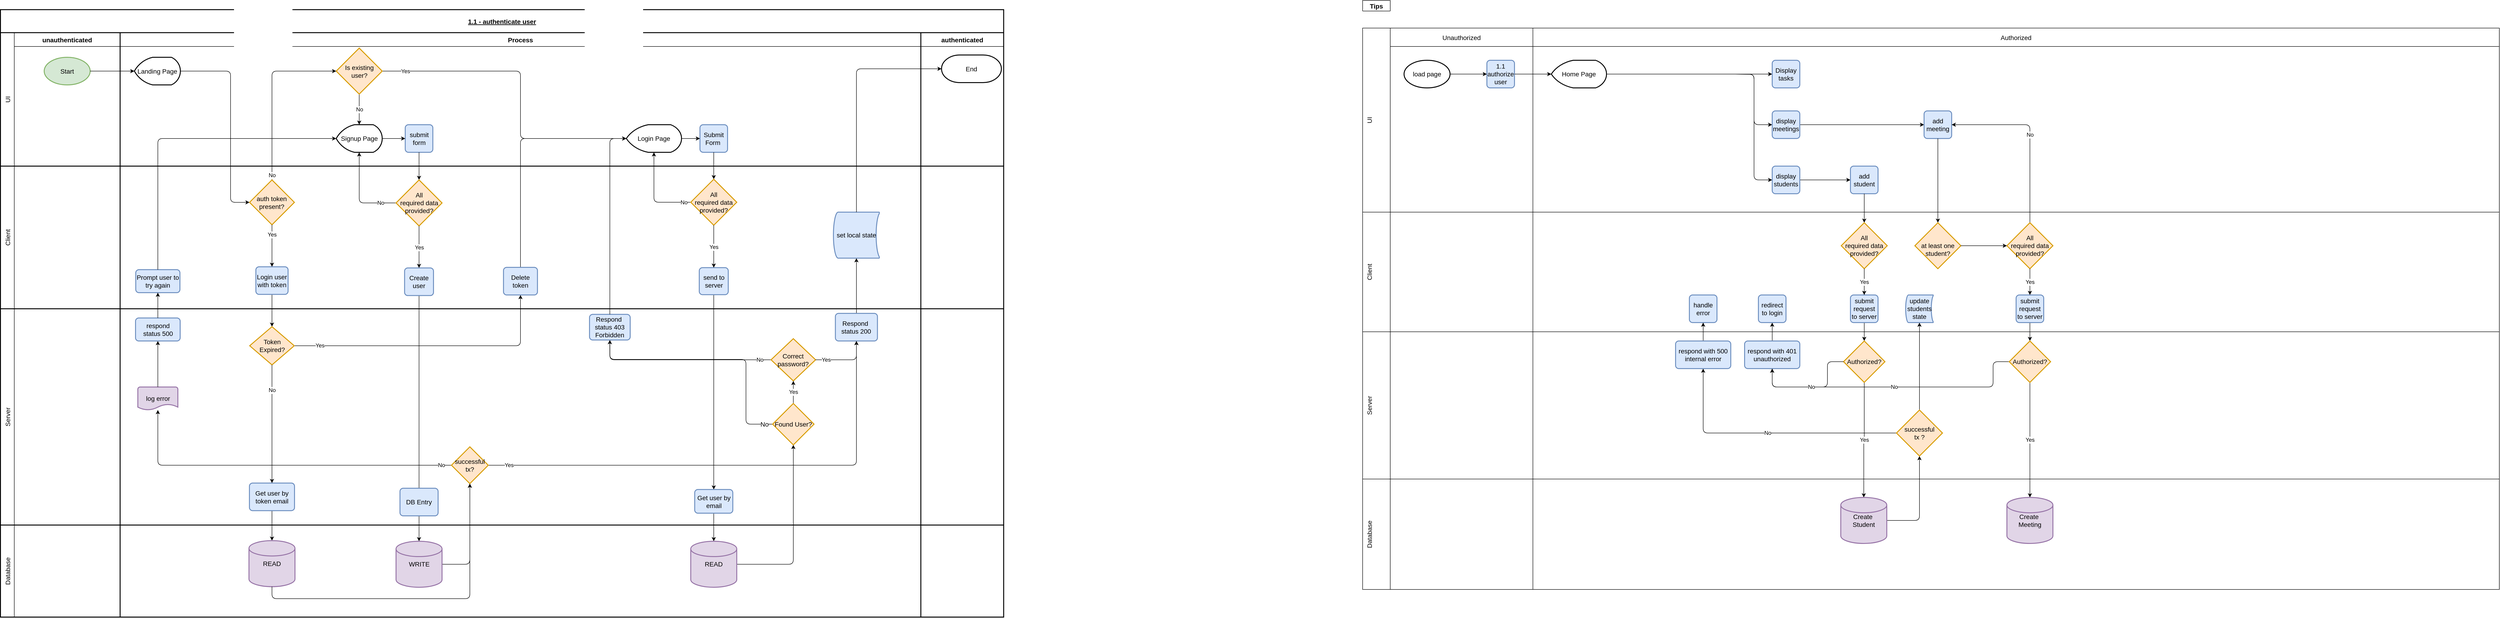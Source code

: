 <mxfile version="15.9.4" type="github">
  <diagram name="Page-1" id="c7488fd3-1785-93aa-aadb-54a6760d102a">
    <mxGraphModel dx="4198" dy="759" grid="1" gridSize="10" guides="1" tooltips="1" connect="1" arrows="1" fold="1" page="0" pageScale="1" pageWidth="1100" pageHeight="850" math="0" shadow="0">
      <root>
        <mxCell id="0" />
        <mxCell id="1" parent="0" />
        <mxCell id="myXn_InN5kpEXAYK22Rd-2" value="Tips" style="swimlane;swimlaneFillColor=#E6E6E6;rounded=0;startSize=23;fontSize=14;" vertex="1" collapsed="1" parent="1">
          <mxGeometry x="440" y="320" width="60" height="23" as="geometry">
            <mxRectangle x="440" y="320" width="460" height="330" as="alternateBounds" />
          </mxGeometry>
        </mxCell>
        <mxCell id="myXn_InN5kpEXAYK22Rd-3" value="&lt;ol&gt;&lt;li&gt;hold shift &amp;amp; alt and use arrows to add the next shape.&lt;/li&gt;&lt;li&gt;release alt (still holding shift)&amp;nbsp; &amp;amp; click to swap shape.&lt;/li&gt;&lt;/ol&gt;" style="text;html=1;align=left;verticalAlign=middle;resizable=0;points=[];autosize=1;strokeColor=none;fillColor=none;rounded=0;" vertex="1" parent="myXn_InN5kpEXAYK22Rd-2">
          <mxGeometry y="30" width="340" height="60" as="geometry" />
        </mxCell>
        <mxCell id="myXn_InN5kpEXAYK22Rd-4" value="&lt;ol&gt;&lt;li&gt;ctrl &amp;amp; drag to resize shape X OR Y-axis from the middle out.&lt;/li&gt;&lt;li&gt;ctrl &amp;amp; shift &amp;amp; drag to resize shape X AND Y-axis from the middle out.&lt;/li&gt;&lt;/ol&gt;" style="text;html=1;align=left;verticalAlign=middle;resizable=0;points=[];autosize=1;strokeColor=none;fillColor=none;rounded=0;" vertex="1" parent="myXn_InN5kpEXAYK22Rd-2">
          <mxGeometry y="70" width="420" height="60" as="geometry" />
        </mxCell>
        <mxCell id="myXn_InN5kpEXAYK22Rd-5" value="&lt;ol&gt;&lt;li&gt;shape &amp;gt; style &amp;gt; copy shape size.&lt;/li&gt;&lt;li&gt;shape &amp;gt; style &amp;gt; paste shape size.&amp;nbsp;&lt;/li&gt;&lt;/ol&gt;" style="text;html=1;align=left;verticalAlign=middle;resizable=0;points=[];autosize=1;strokeColor=none;fillColor=none;rounded=0;" vertex="1" parent="myXn_InN5kpEXAYK22Rd-2">
          <mxGeometry y="110" width="240" height="60" as="geometry" />
        </mxCell>
        <mxCell id="myXn_InN5kpEXAYK22Rd-6" value="&lt;ul&gt;&lt;li&gt;start always green&lt;/li&gt;&lt;li&gt;terminator always red&lt;/li&gt;&lt;li&gt;activity always blue&lt;/li&gt;&lt;li&gt;decision always orange&lt;/li&gt;&lt;/ul&gt;" style="text;html=1;align=left;verticalAlign=middle;resizable=0;points=[];autosize=1;strokeColor=none;fillColor=none;rounded=0;" vertex="1" parent="myXn_InN5kpEXAYK22Rd-2">
          <mxGeometry x="270" y="110" width="180" height="90" as="geometry" />
        </mxCell>
        <mxCell id="myXn_InN5kpEXAYK22Rd-7" value="&lt;ul&gt;&lt;li&gt;use scratch pad for default shapes&amp;amp;styling&lt;/li&gt;&lt;li&gt;create custom libraries for reusable shape collections&lt;/li&gt;&lt;/ul&gt;" style="text;html=1;align=left;verticalAlign=middle;resizable=0;points=[];autosize=1;strokeColor=none;fillColor=none;rounded=0;" vertex="1" parent="myXn_InN5kpEXAYK22Rd-2">
          <mxGeometry y="170" width="340" height="60" as="geometry" />
        </mxCell>
        <mxCell id="myXn_InN5kpEXAYK22Rd-8" value="&lt;ul&gt;&lt;li&gt;Edit &amp;gt; select edges &amp;gt; selects all connectors for bulk editing&lt;/li&gt;&lt;li&gt;Edit &amp;gt; select verticies &amp;gt; selects all shapes for bulk editing&lt;/li&gt;&lt;/ul&gt;" style="text;html=1;align=left;verticalAlign=middle;resizable=0;points=[];autosize=1;strokeColor=none;fillColor=none;rounded=0;" vertex="1" parent="myXn_InN5kpEXAYK22Rd-2">
          <mxGeometry y="220" width="370" height="60" as="geometry" />
        </mxCell>
        <mxCell id="myXn_InN5kpEXAYK22Rd-9" value="&lt;ul&gt;&lt;li&gt;create cross functional flow chart with ctrl+clickwhen selecting table cells&lt;/li&gt;&lt;/ul&gt;" style="text;html=1;align=left;verticalAlign=middle;resizable=0;points=[];autosize=1;strokeColor=none;fillColor=none;rounded=0;" vertex="1" parent="myXn_InN5kpEXAYK22Rd-2">
          <mxGeometry y="280" width="440" height="40" as="geometry" />
        </mxCell>
        <mxCell id="myXn_InN5kpEXAYK22Rd-10" value="" style="shape=table;childLayout=tableLayout;startSize=0;fillColor=none;collapsible=0;recursiveResize=0;expand=0;pointerEvents=0;rounded=0;fontSize=14;" vertex="1" parent="1">
          <mxGeometry x="440" y="380" width="2470" height="1220" as="geometry" />
        </mxCell>
        <mxCell id="myXn_InN5kpEXAYK22Rd-11" value="" style="swimlane;horizontal=0;fontStyle=0;points=[[0,0.5],[1,0.5]];fillColor=none;strokeColor=none;portConstraint=eastwest;startSize=0;collapsible=0;recursiveResize=0;expand=0;pointerEvents=0;rounded=0;fontSize=14;" vertex="1" parent="myXn_InN5kpEXAYK22Rd-10">
          <mxGeometry width="2470" height="400" as="geometry" />
        </mxCell>
        <mxCell id="myXn_InN5kpEXAYK22Rd-12" value="UI" style="swimlane;fontStyle=0;connectable=0;fillColor=none;startSize=0;collapsible=0;recursiveResize=0;expand=0;pointerEvents=0;horizontal=0;labelBackgroundColor=none;labelBorderColor=none;verticalAlign=top;rounded=0;fontSize=14;" vertex="1" parent="myXn_InN5kpEXAYK22Rd-11">
          <mxGeometry width="60" height="400" as="geometry">
            <mxRectangle width="60" height="400" as="alternateBounds" />
          </mxGeometry>
        </mxCell>
        <mxCell id="myXn_InN5kpEXAYK22Rd-13" value="Unauthorized" style="swimlane;fontStyle=0;connectable=0;fillColor=none;startSize=40;collapsible=0;recursiveResize=0;expand=0;pointerEvents=0;rounded=0;fontSize=14;" vertex="1" parent="myXn_InN5kpEXAYK22Rd-11">
          <mxGeometry x="60" width="310" height="400" as="geometry">
            <mxRectangle width="310" height="400" as="alternateBounds" />
          </mxGeometry>
        </mxCell>
        <mxCell id="myXn_InN5kpEXAYK22Rd-243" value="load page" style="strokeWidth=2;html=1;shape=mxgraph.flowchart.start_1;whiteSpace=wrap;rounded=0;sketch=0;fontSize=14;" vertex="1" parent="myXn_InN5kpEXAYK22Rd-13">
          <mxGeometry x="30" y="70" width="100" height="60" as="geometry" />
        </mxCell>
        <mxCell id="myXn_InN5kpEXAYK22Rd-244" value="1.1&lt;br style=&quot;font-size: 14px;&quot;&gt;authorize user" style="rounded=1;whiteSpace=wrap;html=1;absoluteArcSize=1;arcSize=14;strokeWidth=2;sketch=0;fillColor=#dae8fc;strokeColor=#6c8ebf;fontSize=14;" vertex="1" parent="myXn_InN5kpEXAYK22Rd-13">
          <mxGeometry x="210" y="70" width="60" height="60" as="geometry" />
        </mxCell>
        <mxCell id="myXn_InN5kpEXAYK22Rd-245" value="" style="edgeStyle=orthogonalEdgeStyle;curved=0;rounded=1;sketch=0;orthogonalLoop=1;jettySize=auto;html=1;endArrow=classic;endFill=1;fontSize=12;strokeWidth=1;" edge="1" parent="myXn_InN5kpEXAYK22Rd-13" source="myXn_InN5kpEXAYK22Rd-243" target="myXn_InN5kpEXAYK22Rd-244">
          <mxGeometry relative="1" as="geometry" />
        </mxCell>
        <mxCell id="myXn_InN5kpEXAYK22Rd-26" value="Authorized" style="swimlane;fontStyle=0;connectable=0;fillColor=none;startSize=40;collapsible=0;recursiveResize=0;expand=0;pointerEvents=0;rounded=0;fontSize=14;" vertex="1" parent="myXn_InN5kpEXAYK22Rd-11">
          <mxGeometry x="370" width="2100" height="400" as="geometry">
            <mxRectangle width="2100" height="400" as="alternateBounds" />
          </mxGeometry>
        </mxCell>
        <mxCell id="myXn_InN5kpEXAYK22Rd-88" style="edgeStyle=orthogonalEdgeStyle;curved=0;rounded=1;sketch=0;orthogonalLoop=1;jettySize=auto;html=1;entryX=0;entryY=0.5;entryDx=0;entryDy=0;entryPerimeter=0;fontSize=12;endArrow=classic;endFill=1;strokeWidth=1;" edge="1" parent="myXn_InN5kpEXAYK22Rd-26" target="myXn_InN5kpEXAYK22Rd-87">
          <mxGeometry relative="1" as="geometry">
            <mxPoint x="440" y="100" as="sourcePoint" />
          </mxGeometry>
        </mxCell>
        <mxCell id="myXn_InN5kpEXAYK22Rd-89" style="edgeStyle=orthogonalEdgeStyle;curved=0;rounded=1;sketch=0;orthogonalLoop=1;jettySize=auto;html=1;exitX=1;exitY=0.5;exitDx=0;exitDy=0;exitPerimeter=0;entryX=0;entryY=0.5;entryDx=0;entryDy=0;entryPerimeter=0;fontSize=12;endArrow=classic;endFill=1;strokeWidth=1;" edge="1" parent="myXn_InN5kpEXAYK22Rd-26" source="myXn_InN5kpEXAYK22Rd-270" target="myXn_InN5kpEXAYK22Rd-85">
          <mxGeometry relative="1" as="geometry">
            <mxPoint x="440" y="100" as="sourcePoint" />
          </mxGeometry>
        </mxCell>
        <mxCell id="myXn_InN5kpEXAYK22Rd-90" style="edgeStyle=orthogonalEdgeStyle;curved=0;rounded=1;sketch=0;orthogonalLoop=1;jettySize=auto;html=1;exitX=1;exitY=0.5;exitDx=0;exitDy=0;exitPerimeter=0;entryX=0;entryY=0.5;entryDx=0;entryDy=0;entryPerimeter=0;fontSize=12;endArrow=classic;endFill=1;strokeWidth=1;" edge="1" parent="myXn_InN5kpEXAYK22Rd-26" target="myXn_InN5kpEXAYK22Rd-86">
          <mxGeometry relative="1" as="geometry">
            <mxPoint x="440" y="100" as="sourcePoint" />
          </mxGeometry>
        </mxCell>
        <mxCell id="myXn_InN5kpEXAYK22Rd-94" value="" style="edgeStyle=orthogonalEdgeStyle;curved=0;rounded=1;sketch=0;orthogonalLoop=1;jettySize=auto;html=1;fontSize=12;endArrow=classic;endFill=1;strokeWidth=1;" edge="1" parent="myXn_InN5kpEXAYK22Rd-26" source="myXn_InN5kpEXAYK22Rd-87" target="myXn_InN5kpEXAYK22Rd-93">
          <mxGeometry relative="1" as="geometry" />
        </mxCell>
        <mxCell id="myXn_InN5kpEXAYK22Rd-87" value="display meetings" style="rounded=1;whiteSpace=wrap;html=1;absoluteArcSize=1;arcSize=14;strokeWidth=2;sketch=0;fillColor=#dae8fc;strokeColor=#6c8ebf;fontFamily=Helvetica;fontSize=14;align=center;" vertex="1" parent="myXn_InN5kpEXAYK22Rd-26">
          <mxGeometry x="520" y="180" width="60" height="60" as="geometry" />
        </mxCell>
        <mxCell id="myXn_InN5kpEXAYK22Rd-92" value="" style="edgeStyle=orthogonalEdgeStyle;curved=0;rounded=1;sketch=0;orthogonalLoop=1;jettySize=auto;html=1;fontSize=12;endArrow=classic;endFill=1;strokeWidth=1;" edge="1" parent="myXn_InN5kpEXAYK22Rd-26" source="myXn_InN5kpEXAYK22Rd-86" target="myXn_InN5kpEXAYK22Rd-91">
          <mxGeometry relative="1" as="geometry" />
        </mxCell>
        <mxCell id="myXn_InN5kpEXAYK22Rd-86" value="display students" style="rounded=1;whiteSpace=wrap;html=1;absoluteArcSize=1;arcSize=14;strokeWidth=2;sketch=0;fillColor=#dae8fc;strokeColor=#6c8ebf;fontFamily=Helvetica;fontSize=14;align=center;" vertex="1" parent="myXn_InN5kpEXAYK22Rd-26">
          <mxGeometry x="520" y="300" width="60" height="60" as="geometry" />
        </mxCell>
        <mxCell id="myXn_InN5kpEXAYK22Rd-85" value="Display tasks" style="rounded=1;whiteSpace=wrap;html=1;absoluteArcSize=1;arcSize=14;strokeWidth=2;sketch=0;fillColor=#dae8fc;strokeColor=#6c8ebf;fontFamily=Helvetica;fontSize=14;align=center;" vertex="1" parent="myXn_InN5kpEXAYK22Rd-26">
          <mxGeometry x="520" y="70" width="60" height="60" as="geometry" />
        </mxCell>
        <mxCell id="myXn_InN5kpEXAYK22Rd-91" value="add student" style="rounded=1;whiteSpace=wrap;html=1;absoluteArcSize=1;arcSize=14;strokeWidth=2;sketch=0;fillColor=#dae8fc;strokeColor=#6c8ebf;fontFamily=Helvetica;fontSize=14;align=center;" vertex="1" parent="myXn_InN5kpEXAYK22Rd-26">
          <mxGeometry x="690" y="300" width="60" height="60" as="geometry" />
        </mxCell>
        <mxCell id="myXn_InN5kpEXAYK22Rd-93" value="add meeting" style="rounded=1;whiteSpace=wrap;html=1;absoluteArcSize=1;arcSize=14;strokeWidth=2;sketch=0;fillColor=#dae8fc;strokeColor=#6c8ebf;fontFamily=Helvetica;fontSize=14;align=center;" vertex="1" parent="myXn_InN5kpEXAYK22Rd-26">
          <mxGeometry x="850" y="180" width="60" height="60" as="geometry" />
        </mxCell>
        <mxCell id="myXn_InN5kpEXAYK22Rd-270" value="Home Page" style="strokeWidth=2;html=1;shape=mxgraph.flowchart.display;whiteSpace=wrap;rounded=0;sketch=0;fontSize=14;" vertex="1" parent="myXn_InN5kpEXAYK22Rd-26">
          <mxGeometry x="40" y="70" width="120" height="60" as="geometry" />
        </mxCell>
        <mxCell id="myXn_InN5kpEXAYK22Rd-271" value="" style="edgeStyle=orthogonalEdgeStyle;curved=0;rounded=1;sketch=0;orthogonalLoop=1;jettySize=auto;html=1;fontSize=12;endArrow=classic;endFill=1;strokeWidth=1;" edge="1" parent="myXn_InN5kpEXAYK22Rd-11" source="myXn_InN5kpEXAYK22Rd-244" target="myXn_InN5kpEXAYK22Rd-270">
          <mxGeometry relative="1" as="geometry" />
        </mxCell>
        <mxCell id="myXn_InN5kpEXAYK22Rd-140" value="" style="edgeStyle=orthogonalEdgeStyle;curved=0;rounded=1;sketch=0;orthogonalLoop=1;jettySize=auto;html=1;entryX=0.5;entryY=0;entryDx=0;entryDy=0;entryPerimeter=0;startArrow=none;fontSize=12;endArrow=classic;endFill=1;strokeWidth=1;" edge="1" source="myXn_InN5kpEXAYK22Rd-136" target="myXn_InN5kpEXAYK22Rd-162" parent="myXn_InN5kpEXAYK22Rd-10">
          <mxGeometry relative="1" as="geometry">
            <mxPoint x="2200" y="720" as="targetPoint" />
          </mxGeometry>
        </mxCell>
        <mxCell id="myXn_InN5kpEXAYK22Rd-141" value="Yes" style="edgeStyle=orthogonalEdgeStyle;curved=0;rounded=1;sketch=0;orthogonalLoop=1;jettySize=auto;html=1;exitX=0.5;exitY=1;exitDx=0;exitDy=0;exitPerimeter=0;entryX=0.5;entryY=0;entryDx=0;entryDy=0;entryPerimeter=0;fontSize=12;endArrow=classic;endFill=1;strokeWidth=1;" edge="1" source="myXn_InN5kpEXAYK22Rd-162" target="myXn_InN5kpEXAYK22Rd-139" parent="myXn_InN5kpEXAYK22Rd-10">
          <mxGeometry relative="1" as="geometry">
            <mxPoint x="2200" y="810" as="sourcePoint" />
            <mxPoint x="1986" y="800" as="targetPoint" />
          </mxGeometry>
        </mxCell>
        <mxCell id="myXn_InN5kpEXAYK22Rd-152" value="" style="edgeStyle=orthogonalEdgeStyle;curved=0;rounded=1;sketch=0;orthogonalLoop=1;jettySize=auto;html=1;endArrow=classic;endFill=1;startArrow=none;fontSize=12;strokeWidth=1;" edge="1" parent="myXn_InN5kpEXAYK22Rd-10" source="myXn_InN5kpEXAYK22Rd-172" target="myXn_InN5kpEXAYK22Rd-151">
          <mxGeometry relative="1" as="geometry" />
        </mxCell>
        <mxCell id="myXn_InN5kpEXAYK22Rd-98" value="" style="edgeStyle=orthogonalEdgeStyle;curved=0;rounded=1;sketch=0;orthogonalLoop=1;jettySize=auto;html=1;entryX=0.5;entryY=0;entryDx=0;entryDy=0;entryPerimeter=0;startArrow=none;fontSize=12;endArrow=classic;endFill=1;strokeWidth=1;" edge="1" parent="myXn_InN5kpEXAYK22Rd-10" source="myXn_InN5kpEXAYK22Rd-116" target="myXn_InN5kpEXAYK22Rd-97">
          <mxGeometry relative="1" as="geometry" />
        </mxCell>
        <mxCell id="myXn_InN5kpEXAYK22Rd-110" value="" style="edgeStyle=orthogonalEdgeStyle;curved=0;rounded=1;sketch=0;orthogonalLoop=1;jettySize=auto;html=1;entryX=0.5;entryY=0;entryDx=0;entryDy=0;entryPerimeter=0;endArrow=classic;endFill=1;fontSize=12;strokeWidth=1;" edge="1" parent="myXn_InN5kpEXAYK22Rd-10" source="myXn_InN5kpEXAYK22Rd-91" target="myXn_InN5kpEXAYK22Rd-109">
          <mxGeometry relative="1" as="geometry">
            <mxPoint x="2922.067" y="1170" as="sourcePoint" />
            <mxPoint x="2952" y="1550" as="targetPoint" />
          </mxGeometry>
        </mxCell>
        <mxCell id="myXn_InN5kpEXAYK22Rd-101" value="Yes" style="edgeStyle=orthogonalEdgeStyle;curved=0;rounded=1;sketch=0;orthogonalLoop=1;jettySize=auto;html=1;exitX=0.5;exitY=1;exitDx=0;exitDy=0;exitPerimeter=0;entryX=0.5;entryY=0;entryDx=0;entryDy=0;entryPerimeter=0;fontSize=12;endArrow=classic;endFill=1;strokeWidth=1;" edge="1" parent="myXn_InN5kpEXAYK22Rd-10" source="myXn_InN5kpEXAYK22Rd-97" target="myXn_InN5kpEXAYK22Rd-103">
          <mxGeometry relative="1" as="geometry">
            <mxPoint x="1596" y="800" as="targetPoint" />
          </mxGeometry>
        </mxCell>
        <mxCell id="myXn_InN5kpEXAYK22Rd-148" value="" style="edgeStyle=orthogonalEdgeStyle;curved=0;rounded=1;sketch=0;orthogonalLoop=1;jettySize=auto;html=1;exitX=0.5;exitY=1;exitDx=0;exitDy=0;entryX=0.5;entryY=0;entryDx=0;entryDy=0;entryPerimeter=0;endArrow=classic;endFill=1;fontSize=12;strokeWidth=1;" edge="1" parent="myXn_InN5kpEXAYK22Rd-10" source="myXn_InN5kpEXAYK22Rd-93" target="myXn_InN5kpEXAYK22Rd-147">
          <mxGeometry relative="1" as="geometry">
            <mxPoint x="4210" y="930" as="sourcePoint" />
            <mxPoint x="4380" y="1103" as="targetPoint" />
          </mxGeometry>
        </mxCell>
        <mxCell id="myXn_InN5kpEXAYK22Rd-149" value="No" style="edgeStyle=orthogonalEdgeStyle;curved=0;rounded=1;sketch=0;orthogonalLoop=1;jettySize=auto;html=1;exitX=0.5;exitY=0;exitDx=0;exitDy=0;exitPerimeter=0;entryX=1;entryY=0.5;entryDx=0;entryDy=0;endArrow=classic;endFill=1;fontSize=12;strokeWidth=1;" edge="1" parent="myXn_InN5kpEXAYK22Rd-10" source="myXn_InN5kpEXAYK22Rd-135" target="myXn_InN5kpEXAYK22Rd-93">
          <mxGeometry relative="1" as="geometry" />
        </mxCell>
        <mxCell id="myXn_InN5kpEXAYK22Rd-176" value="" style="edgeStyle=orthogonalEdgeStyle;curved=0;rounded=1;sketch=0;orthogonalLoop=1;jettySize=auto;html=1;endArrow=classic;endFill=1;fontSize=12;strokeWidth=1;" edge="1" parent="myXn_InN5kpEXAYK22Rd-10" source="myXn_InN5kpEXAYK22Rd-103" target="myXn_InN5kpEXAYK22Rd-175">
          <mxGeometry relative="1" as="geometry" />
        </mxCell>
        <mxCell id="myXn_InN5kpEXAYK22Rd-182" value="" style="edgeStyle=orthogonalEdgeStyle;curved=0;rounded=1;sketch=0;orthogonalLoop=1;jettySize=auto;html=1;endArrow=classic;endFill=1;fontSize=12;strokeWidth=1;" edge="1" parent="myXn_InN5kpEXAYK22Rd-10" source="myXn_InN5kpEXAYK22Rd-175" target="myXn_InN5kpEXAYK22Rd-181">
          <mxGeometry relative="1" as="geometry" />
        </mxCell>
        <mxCell id="myXn_InN5kpEXAYK22Rd-14" value="" style="swimlane;horizontal=0;fontStyle=0;points=[[0,0.5],[1,0.5]];fillColor=none;strokeColor=none;portConstraint=eastwest;startSize=0;collapsible=0;recursiveResize=0;expand=0;pointerEvents=0;rounded=0;fontSize=14;" vertex="1" parent="myXn_InN5kpEXAYK22Rd-10">
          <mxGeometry y="400" width="2470" height="260" as="geometry" />
        </mxCell>
        <mxCell id="myXn_InN5kpEXAYK22Rd-15" value="Client" style="swimlane;fontStyle=0;connectable=0;fillColor=none;startSize=0;collapsible=0;recursiveResize=0;expand=0;pointerEvents=0;horizontal=0;verticalAlign=top;rounded=0;fontSize=14;" vertex="1" parent="myXn_InN5kpEXAYK22Rd-14">
          <mxGeometry width="60" height="260" as="geometry">
            <mxRectangle width="60" height="260" as="alternateBounds" />
          </mxGeometry>
        </mxCell>
        <mxCell id="myXn_InN5kpEXAYK22Rd-16" value="" style="swimlane;fontStyle=0;connectable=0;fillColor=none;startSize=0;collapsible=0;recursiveResize=0;expand=0;pointerEvents=0;rounded=0;fontSize=14;" vertex="1" parent="myXn_InN5kpEXAYK22Rd-14">
          <mxGeometry x="60" width="310" height="260" as="geometry">
            <mxRectangle width="310" height="260" as="alternateBounds" />
          </mxGeometry>
        </mxCell>
        <mxCell id="myXn_InN5kpEXAYK22Rd-27" style="swimlane;fontStyle=0;connectable=0;fillColor=none;startSize=0;collapsible=0;recursiveResize=0;expand=0;pointerEvents=0;rounded=0;fontSize=14;" vertex="1" parent="myXn_InN5kpEXAYK22Rd-14">
          <mxGeometry x="370" width="2100" height="260" as="geometry">
            <mxRectangle width="2100" height="260" as="alternateBounds" />
          </mxGeometry>
        </mxCell>
        <mxCell id="myXn_InN5kpEXAYK22Rd-109" value="All &lt;br style=&quot;font-size: 14px;&quot;&gt;required data provided?" style="strokeWidth=2;html=1;shape=mxgraph.flowchart.decision;whiteSpace=wrap;rounded=0;sketch=0;fillColor=#ffe6cc;strokeColor=#d79b00;fontSize=14;" vertex="1" parent="myXn_InN5kpEXAYK22Rd-27">
          <mxGeometry x="670" y="23" width="100" height="100" as="geometry" />
        </mxCell>
        <mxCell id="myXn_InN5kpEXAYK22Rd-116" value="submit request to server" style="rounded=1;whiteSpace=wrap;html=1;absoluteArcSize=1;arcSize=14;strokeWidth=2;sketch=0;fillColor=#dae8fc;strokeColor=#6c8ebf;fontSize=14;" vertex="1" parent="myXn_InN5kpEXAYK22Rd-27">
          <mxGeometry x="690" y="180" width="60" height="60" as="geometry" />
        </mxCell>
        <mxCell id="myXn_InN5kpEXAYK22Rd-117" value="Yes" style="edgeStyle=orthogonalEdgeStyle;curved=0;rounded=1;sketch=0;orthogonalLoop=1;jettySize=auto;html=1;entryX=0.5;entryY=0;entryDx=0;entryDy=0;entryPerimeter=0;startArrow=none;endArrow=classic;endFill=1;fontSize=12;strokeWidth=1;" edge="1" parent="myXn_InN5kpEXAYK22Rd-27" source="myXn_InN5kpEXAYK22Rd-109" target="myXn_InN5kpEXAYK22Rd-116">
          <mxGeometry relative="1" as="geometry">
            <mxPoint x="2026" y="983" as="sourcePoint" />
            <mxPoint x="2026" y="1135" as="targetPoint" />
          </mxGeometry>
        </mxCell>
        <mxCell id="myXn_InN5kpEXAYK22Rd-135" value="All &lt;br style=&quot;font-size: 14px;&quot;&gt;required data provided?" style="strokeWidth=2;html=1;shape=mxgraph.flowchart.decision;whiteSpace=wrap;rounded=0;sketch=0;fillColor=#ffe6cc;strokeColor=#d79b00;fontSize=14;" vertex="1" parent="myXn_InN5kpEXAYK22Rd-27">
          <mxGeometry x="1030" y="23" width="100" height="100" as="geometry" />
        </mxCell>
        <mxCell id="myXn_InN5kpEXAYK22Rd-136" value="submit request to server" style="rounded=1;whiteSpace=wrap;html=1;absoluteArcSize=1;arcSize=14;strokeWidth=2;sketch=0;fillColor=#dae8fc;strokeColor=#6c8ebf;fontSize=14;" vertex="1" parent="myXn_InN5kpEXAYK22Rd-27">
          <mxGeometry x="1050" y="180" width="60" height="60" as="geometry" />
        </mxCell>
        <mxCell id="myXn_InN5kpEXAYK22Rd-137" value="Yes" style="edgeStyle=orthogonalEdgeStyle;curved=0;rounded=1;sketch=0;orthogonalLoop=1;jettySize=auto;html=1;entryX=0.5;entryY=0;entryDx=0;entryDy=0;entryPerimeter=0;startArrow=none;endArrow=classic;endFill=1;fontSize=12;strokeWidth=1;" edge="1" source="myXn_InN5kpEXAYK22Rd-135" target="myXn_InN5kpEXAYK22Rd-136" parent="myXn_InN5kpEXAYK22Rd-27">
          <mxGeometry relative="1" as="geometry">
            <mxPoint x="2386" y="983" as="sourcePoint" />
            <mxPoint x="2386" y="1135" as="targetPoint" />
          </mxGeometry>
        </mxCell>
        <mxCell id="myXn_InN5kpEXAYK22Rd-147" value="&lt;br style=&quot;font-size: 14px;&quot;&gt;at least one student?" style="strokeWidth=2;html=1;shape=mxgraph.flowchart.decision;whiteSpace=wrap;rounded=0;sketch=0;fillColor=#ffe6cc;strokeColor=#d79b00;fontSize=14;" vertex="1" parent="myXn_InN5kpEXAYK22Rd-27">
          <mxGeometry x="830" y="23" width="100" height="100" as="geometry" />
        </mxCell>
        <mxCell id="myXn_InN5kpEXAYK22Rd-142" style="edgeStyle=orthogonalEdgeStyle;curved=0;rounded=1;sketch=0;orthogonalLoop=1;jettySize=auto;html=1;exitX=1;exitY=0.5;exitDx=0;exitDy=0;entryX=0;entryY=0.5;entryDx=0;entryDy=0;entryPerimeter=0;endArrow=classic;endFill=1;startArrow=none;exitPerimeter=0;fontSize=12;strokeWidth=1;" edge="1" parent="myXn_InN5kpEXAYK22Rd-27" source="myXn_InN5kpEXAYK22Rd-147" target="myXn_InN5kpEXAYK22Rd-135">
          <mxGeometry relative="1" as="geometry" />
        </mxCell>
        <mxCell id="myXn_InN5kpEXAYK22Rd-151" value="redirect to login" style="rounded=1;whiteSpace=wrap;html=1;absoluteArcSize=1;arcSize=14;strokeWidth=2;sketch=0;fillColor=#dae8fc;strokeColor=#6c8ebf;fontFamily=Helvetica;fontSize=14;align=center;" vertex="1" parent="myXn_InN5kpEXAYK22Rd-27">
          <mxGeometry x="490" y="180" width="60" height="60" as="geometry" />
        </mxCell>
        <mxCell id="myXn_InN5kpEXAYK22Rd-177" value="handle error" style="rounded=1;whiteSpace=wrap;html=1;absoluteArcSize=1;arcSize=14;strokeWidth=2;sketch=0;fillColor=#dae8fc;strokeColor=#6c8ebf;fontFamily=Helvetica;fontSize=14;align=center;" vertex="1" parent="myXn_InN5kpEXAYK22Rd-27">
          <mxGeometry x="340" y="180" width="60" height="60" as="geometry" />
        </mxCell>
        <mxCell id="myXn_InN5kpEXAYK22Rd-181" value="update students state" style="strokeWidth=2;html=1;shape=mxgraph.flowchart.stored_data;whiteSpace=wrap;fontFamily=Helvetica;fontSize=14;fontColor=rgb(0, 0, 0);align=center;strokeColor=#6c8ebf;fillColor=#dae8fc;sketch=0;" vertex="1" parent="myXn_InN5kpEXAYK22Rd-27">
          <mxGeometry x="810" y="180" width="60" height="60" as="geometry" />
        </mxCell>
        <mxCell id="myXn_InN5kpEXAYK22Rd-178" value="" style="edgeStyle=orthogonalEdgeStyle;curved=0;rounded=1;sketch=0;orthogonalLoop=1;jettySize=auto;html=1;endArrow=classic;endFill=1;startArrow=none;fontSize=12;strokeWidth=1;" edge="1" source="myXn_InN5kpEXAYK22Rd-179" target="myXn_InN5kpEXAYK22Rd-177" parent="myXn_InN5kpEXAYK22Rd-10">
          <mxGeometry relative="1" as="geometry" />
        </mxCell>
        <mxCell id="myXn_InN5kpEXAYK22Rd-17" value="" style="swimlane;horizontal=0;fontStyle=0;points=[[0,0.5],[1,0.5]];fillColor=none;strokeColor=none;portConstraint=eastwest;startSize=0;collapsible=0;recursiveResize=0;expand=0;pointerEvents=0;rounded=0;fontSize=14;" vertex="1" parent="myXn_InN5kpEXAYK22Rd-10">
          <mxGeometry y="660" width="2470" height="320" as="geometry" />
        </mxCell>
        <mxCell id="myXn_InN5kpEXAYK22Rd-18" value="Server" style="swimlane;fontStyle=0;connectable=0;fillColor=none;startSize=0;collapsible=0;recursiveResize=0;expand=0;pointerEvents=0;horizontal=0;verticalAlign=top;rounded=0;fontSize=14;" vertex="1" parent="myXn_InN5kpEXAYK22Rd-17">
          <mxGeometry width="60" height="320" as="geometry">
            <mxRectangle width="60" height="320" as="alternateBounds" />
          </mxGeometry>
        </mxCell>
        <mxCell id="myXn_InN5kpEXAYK22Rd-19" value="" style="swimlane;fontStyle=0;connectable=0;fillColor=none;startSize=0;collapsible=0;recursiveResize=0;expand=0;pointerEvents=0;rounded=0;fontSize=14;" vertex="1" parent="myXn_InN5kpEXAYK22Rd-17">
          <mxGeometry x="60" width="310" height="320" as="geometry">
            <mxRectangle width="310" height="320" as="alternateBounds" />
          </mxGeometry>
        </mxCell>
        <mxCell id="myXn_InN5kpEXAYK22Rd-28" style="swimlane;fontStyle=0;connectable=0;fillColor=none;startSize=0;collapsible=0;recursiveResize=0;expand=0;pointerEvents=0;rounded=0;fontSize=14;" vertex="1" parent="myXn_InN5kpEXAYK22Rd-17">
          <mxGeometry x="370" width="2100" height="320" as="geometry">
            <mxRectangle width="2100" height="320" as="alternateBounds" />
          </mxGeometry>
        </mxCell>
        <mxCell id="myXn_InN5kpEXAYK22Rd-97" value="Authorized?" style="strokeWidth=2;html=1;shape=mxgraph.flowchart.decision;whiteSpace=wrap;rounded=0;sketch=0;fillColor=#ffe6cc;strokeColor=#d79b00;fontSize=14;" vertex="1" parent="myXn_InN5kpEXAYK22Rd-28">
          <mxGeometry x="675" y="20" width="90" height="90" as="geometry" />
        </mxCell>
        <mxCell id="myXn_InN5kpEXAYK22Rd-174" value="No" style="edgeStyle=orthogonalEdgeStyle;curved=0;rounded=1;sketch=0;orthogonalLoop=1;jettySize=auto;html=1;exitX=0;exitY=0.5;exitDx=0;exitDy=0;exitPerimeter=0;endArrow=classic;endFill=1;entryX=0.5;entryY=1;entryDx=0;entryDy=0;fontSize=12;strokeWidth=1;" edge="1" parent="myXn_InN5kpEXAYK22Rd-28" source="myXn_InN5kpEXAYK22Rd-162" target="myXn_InN5kpEXAYK22Rd-172">
          <mxGeometry relative="1" as="geometry">
            <mxPoint x="540" y="80" as="targetPoint" />
            <Array as="points">
              <mxPoint x="1000" y="65" />
              <mxPoint x="1000" y="120" />
              <mxPoint x="520" y="120" />
            </Array>
          </mxGeometry>
        </mxCell>
        <mxCell id="myXn_InN5kpEXAYK22Rd-162" value="Authorized?" style="strokeWidth=2;html=1;shape=mxgraph.flowchart.decision;whiteSpace=wrap;rounded=0;sketch=0;fillColor=#ffe6cc;strokeColor=#d79b00;fontSize=14;" vertex="1" parent="myXn_InN5kpEXAYK22Rd-28">
          <mxGeometry x="1035" y="20" width="90" height="90" as="geometry" />
        </mxCell>
        <mxCell id="myXn_InN5kpEXAYK22Rd-172" value="respond with 401 unauthorized" style="rounded=1;whiteSpace=wrap;html=1;absoluteArcSize=1;arcSize=14;strokeWidth=2;sketch=0;fillColor=#dae8fc;strokeColor=#6c8ebf;fontSize=14;" vertex="1" parent="myXn_InN5kpEXAYK22Rd-28">
          <mxGeometry x="460" y="20" width="120" height="60" as="geometry" />
        </mxCell>
        <mxCell id="myXn_InN5kpEXAYK22Rd-173" value="No" style="edgeStyle=orthogonalEdgeStyle;curved=0;rounded=1;sketch=0;orthogonalLoop=1;jettySize=auto;html=1;endArrow=classic;endFill=1;exitX=0;exitY=0.5;exitDx=0;exitDy=0;exitPerimeter=0;entryX=0.5;entryY=1;entryDx=0;entryDy=0;fontSize=12;strokeWidth=1;" edge="1" parent="myXn_InN5kpEXAYK22Rd-28" source="myXn_InN5kpEXAYK22Rd-97" target="myXn_InN5kpEXAYK22Rd-172">
          <mxGeometry relative="1" as="geometry">
            <mxPoint x="2245" y="1185" as="sourcePoint" />
            <mxPoint x="1950" y="1060" as="targetPoint" />
            <Array as="points">
              <mxPoint x="640" y="65" />
              <mxPoint x="640" y="120" />
              <mxPoint x="520" y="120" />
            </Array>
          </mxGeometry>
        </mxCell>
        <mxCell id="myXn_InN5kpEXAYK22Rd-180" value="No" style="edgeStyle=orthogonalEdgeStyle;curved=0;rounded=1;sketch=0;orthogonalLoop=1;jettySize=auto;html=1;exitX=0;exitY=0.5;exitDx=0;exitDy=0;exitPerimeter=0;entryX=0.5;entryY=1;entryDx=0;entryDy=0;endArrow=classic;endFill=1;fontSize=12;strokeWidth=1;" edge="1" parent="myXn_InN5kpEXAYK22Rd-28" source="myXn_InN5kpEXAYK22Rd-175" target="myXn_InN5kpEXAYK22Rd-179">
          <mxGeometry relative="1" as="geometry" />
        </mxCell>
        <mxCell id="myXn_InN5kpEXAYK22Rd-175" value="successful&lt;br style=&quot;font-size: 14px;&quot;&gt;tx ?" style="strokeWidth=2;html=1;shape=mxgraph.flowchart.decision;whiteSpace=wrap;rounded=0;sketch=0;fillColor=#ffe6cc;strokeColor=#d79b00;fontSize=14;" vertex="1" parent="myXn_InN5kpEXAYK22Rd-28">
          <mxGeometry x="790" y="170" width="100" height="100" as="geometry" />
        </mxCell>
        <mxCell id="myXn_InN5kpEXAYK22Rd-179" value="respond with 500 internal error" style="rounded=1;whiteSpace=wrap;html=1;absoluteArcSize=1;arcSize=14;strokeWidth=2;sketch=0;fillColor=#dae8fc;strokeColor=#6c8ebf;fontSize=14;" vertex="1" parent="myXn_InN5kpEXAYK22Rd-28">
          <mxGeometry x="310" y="20" width="120" height="60" as="geometry" />
        </mxCell>
        <mxCell id="myXn_InN5kpEXAYK22Rd-105" style="swimlane;horizontal=0;fontStyle=0;points=[[0,0.5],[1,0.5]];fillColor=none;strokeColor=none;portConstraint=eastwest;startSize=0;collapsible=0;recursiveResize=0;expand=0;pointerEvents=0;rounded=0;fontSize=14;" vertex="1" parent="myXn_InN5kpEXAYK22Rd-10">
          <mxGeometry y="980" width="2470" height="240" as="geometry" />
        </mxCell>
        <mxCell id="myXn_InN5kpEXAYK22Rd-106" value="Database" style="swimlane;fontStyle=0;connectable=0;fillColor=none;startSize=0;collapsible=0;recursiveResize=0;expand=0;pointerEvents=0;horizontal=0;verticalAlign=top;rounded=0;fontSize=14;" vertex="1" parent="myXn_InN5kpEXAYK22Rd-105">
          <mxGeometry width="60" height="240" as="geometry">
            <mxRectangle width="60" height="240" as="alternateBounds" />
          </mxGeometry>
        </mxCell>
        <mxCell id="myXn_InN5kpEXAYK22Rd-107" style="swimlane;fontStyle=0;connectable=0;fillColor=none;startSize=0;collapsible=0;recursiveResize=0;expand=0;pointerEvents=0;rounded=0;fontSize=14;" vertex="1" parent="myXn_InN5kpEXAYK22Rd-105">
          <mxGeometry x="60" width="310" height="240" as="geometry">
            <mxRectangle width="310" height="240" as="alternateBounds" />
          </mxGeometry>
        </mxCell>
        <mxCell id="myXn_InN5kpEXAYK22Rd-108" style="swimlane;fontStyle=0;connectable=0;fillColor=none;startSize=0;collapsible=0;recursiveResize=0;expand=0;pointerEvents=0;rounded=0;fontSize=14;" vertex="1" parent="myXn_InN5kpEXAYK22Rd-105">
          <mxGeometry x="370" width="2100" height="240" as="geometry">
            <mxRectangle width="2100" height="240" as="alternateBounds" />
          </mxGeometry>
        </mxCell>
        <mxCell id="myXn_InN5kpEXAYK22Rd-103" value="Create&amp;nbsp;&lt;br style=&quot;font-size: 14px;&quot;&gt;Student" style="strokeWidth=2;html=1;shape=mxgraph.flowchart.database;whiteSpace=wrap;rounded=0;sketch=0;fillColor=#e1d5e7;strokeColor=#9673a6;fontSize=14;" vertex="1" parent="myXn_InN5kpEXAYK22Rd-108">
          <mxGeometry x="669" y="40" width="100" height="100" as="geometry" />
        </mxCell>
        <mxCell id="myXn_InN5kpEXAYK22Rd-139" value="Create&amp;nbsp;&lt;br style=&quot;font-size: 14px;&quot;&gt;Meeting" style="strokeWidth=2;html=1;shape=mxgraph.flowchart.database;whiteSpace=wrap;rounded=0;sketch=0;fillColor=#e1d5e7;strokeColor=#9673a6;fontSize=14;" vertex="1" parent="myXn_InN5kpEXAYK22Rd-108">
          <mxGeometry x="1030" y="40" width="100" height="100" as="geometry" />
        </mxCell>
        <mxCell id="myXn_InN5kpEXAYK22Rd-203" value="1.1 - authenticate user" style="shape=table;childLayout=tableLayout;startSize=50;fillColor=none;collapsible=0;recursiveResize=0;expand=0;pointerEvents=0;rounded=0;sketch=0;fontSize=14;fontStyle=5;strokeWidth=2;" vertex="1" parent="1">
          <mxGeometry x="-2520" y="340" width="2180" height="1320" as="geometry" />
        </mxCell>
        <mxCell id="myXn_InN5kpEXAYK22Rd-264" style="edgeStyle=orthogonalEdgeStyle;curved=0;rounded=1;sketch=0;orthogonalLoop=1;jettySize=auto;html=1;exitX=0.5;exitY=0;exitDx=0;exitDy=0;entryX=0;entryY=0.5;entryDx=0;entryDy=0;entryPerimeter=0;fontSize=12;endArrow=classic;endFill=1;strokeWidth=1;" edge="1" parent="myXn_InN5kpEXAYK22Rd-203" source="myXn_InN5kpEXAYK22Rd-259" target="myXn_InN5kpEXAYK22Rd-58">
          <mxGeometry relative="1" as="geometry" />
        </mxCell>
        <mxCell id="myXn_InN5kpEXAYK22Rd-208" value="UI" style="swimlane;horizontal=0;fontStyle=0;points=[[0,0.5],[1,0.5]];fillColor=none;strokeColor=none;portConstraint=eastwest;startSize=30;collapsible=0;recursiveResize=0;expand=0;pointerEvents=0;rounded=0;sketch=0;fontSize=14;" vertex="1" parent="myXn_InN5kpEXAYK22Rd-203">
          <mxGeometry y="50" width="2180" height="290" as="geometry" />
        </mxCell>
        <mxCell id="myXn_InN5kpEXAYK22Rd-209" value="unauthenticated" style="swimlane;fontStyle=1;connectable=0;fillColor=none;startSize=30;collapsible=0;recursiveResize=0;expand=0;pointerEvents=0;rounded=0;sketch=0;fontSize=14;" vertex="1" parent="myXn_InN5kpEXAYK22Rd-208">
          <mxGeometry x="30" width="230" height="290" as="geometry">
            <mxRectangle width="230" height="290" as="alternateBounds" />
          </mxGeometry>
        </mxCell>
        <mxCell id="myXn_InN5kpEXAYK22Rd-33" value="Start" style="strokeWidth=2;html=1;shape=mxgraph.flowchart.start_1;whiteSpace=wrap;rounded=0;sketch=0;fillColor=#d5e8d4;strokeColor=#82b366;fontSize=14;" vertex="1" parent="myXn_InN5kpEXAYK22Rd-209">
          <mxGeometry x="65" y="53.5" width="100" height="60" as="geometry" />
        </mxCell>
        <mxCell id="myXn_InN5kpEXAYK22Rd-210" value="Process" style="swimlane;fontStyle=1;connectable=0;fillColor=none;startSize=30;collapsible=0;recursiveResize=0;expand=0;pointerEvents=0;rounded=0;sketch=0;fontSize=14;" vertex="1" parent="myXn_InN5kpEXAYK22Rd-208">
          <mxGeometry x="260" width="1740" height="290" as="geometry">
            <mxRectangle width="1740" height="290" as="alternateBounds" />
          </mxGeometry>
        </mxCell>
        <mxCell id="myXn_InN5kpEXAYK22Rd-50" value="Signup Page" style="strokeWidth=2;html=1;shape=mxgraph.flowchart.display;whiteSpace=wrap;rounded=0;sketch=0;fontSize=14;" vertex="1" parent="myXn_InN5kpEXAYK22Rd-210">
          <mxGeometry x="469.58" y="200" width="100" height="60" as="geometry" />
        </mxCell>
        <mxCell id="myXn_InN5kpEXAYK22Rd-279" value="No" style="edgeStyle=orthogonalEdgeStyle;curved=0;rounded=1;sketch=0;orthogonalLoop=1;jettySize=auto;html=1;exitX=0.5;exitY=1;exitDx=0;exitDy=0;exitPerimeter=0;entryX=0.5;entryY=0;entryDx=0;entryDy=0;entryPerimeter=0;fontSize=12;endArrow=classic;endFill=1;strokeWidth=1;" edge="1" parent="myXn_InN5kpEXAYK22Rd-210" source="myXn_InN5kpEXAYK22Rd-56" target="myXn_InN5kpEXAYK22Rd-50">
          <mxGeometry relative="1" as="geometry" />
        </mxCell>
        <mxCell id="myXn_InN5kpEXAYK22Rd-280" value="Yes" style="edgeStyle=orthogonalEdgeStyle;curved=0;rounded=1;sketch=0;orthogonalLoop=1;jettySize=auto;html=1;exitX=1;exitY=0.5;exitDx=0;exitDy=0;exitPerimeter=0;entryX=0;entryY=0.5;entryDx=0;entryDy=0;entryPerimeter=0;fontSize=12;endArrow=classic;endFill=1;strokeWidth=1;" edge="1" parent="myXn_InN5kpEXAYK22Rd-210" source="myXn_InN5kpEXAYK22Rd-56" target="myXn_InN5kpEXAYK22Rd-58">
          <mxGeometry x="-0.852" relative="1" as="geometry">
            <Array as="points">
              <mxPoint x="870" y="84" />
              <mxPoint x="870" y="230" />
            </Array>
            <mxPoint as="offset" />
          </mxGeometry>
        </mxCell>
        <mxCell id="myXn_InN5kpEXAYK22Rd-56" value="Is existing user?" style="strokeWidth=2;html=1;shape=mxgraph.flowchart.decision;whiteSpace=wrap;rounded=0;sketch=0;fillColor=#ffe6cc;strokeColor=#d79b00;fontSize=14;" vertex="1" parent="myXn_InN5kpEXAYK22Rd-210">
          <mxGeometry x="469.58" y="33.5" width="100" height="100" as="geometry" />
        </mxCell>
        <mxCell id="myXn_InN5kpEXAYK22Rd-58" value="Login Page" style="strokeWidth=2;html=1;shape=mxgraph.flowchart.display;whiteSpace=wrap;rounded=0;sketch=0;fontSize=14;" vertex="1" parent="myXn_InN5kpEXAYK22Rd-210">
          <mxGeometry x="1100" y="200" width="120" height="60" as="geometry" />
        </mxCell>
        <mxCell id="myXn_InN5kpEXAYK22Rd-48" value="Landing Page" style="strokeWidth=2;html=1;shape=mxgraph.flowchart.display;whiteSpace=wrap;rounded=0;sketch=0;fontSize=14;" vertex="1" parent="myXn_InN5kpEXAYK22Rd-210">
          <mxGeometry x="31" y="53.5" width="100" height="60" as="geometry" />
        </mxCell>
        <mxCell id="myXn_InN5kpEXAYK22Rd-281" value="submit&lt;br style=&quot;font-size: 14px;&quot;&gt;form" style="rounded=1;whiteSpace=wrap;html=1;absoluteArcSize=1;arcSize=14;strokeWidth=2;sketch=0;fillColor=#dae8fc;strokeColor=#6c8ebf;fontSize=14;" vertex="1" parent="myXn_InN5kpEXAYK22Rd-210">
          <mxGeometry x="619.58" y="200" width="60" height="60" as="geometry" />
        </mxCell>
        <mxCell id="myXn_InN5kpEXAYK22Rd-282" value="" style="edgeStyle=orthogonalEdgeStyle;curved=0;rounded=1;sketch=0;orthogonalLoop=1;jettySize=auto;html=1;fontSize=12;endArrow=classic;endFill=1;strokeWidth=1;" edge="1" parent="myXn_InN5kpEXAYK22Rd-210" source="myXn_InN5kpEXAYK22Rd-50" target="myXn_InN5kpEXAYK22Rd-281">
          <mxGeometry relative="1" as="geometry" />
        </mxCell>
        <mxCell id="myXn_InN5kpEXAYK22Rd-300" value="Submit&lt;br style=&quot;font-size: 14px;&quot;&gt;Form&amp;nbsp;" style="rounded=1;whiteSpace=wrap;html=1;absoluteArcSize=1;arcSize=14;strokeWidth=2;sketch=0;fillColor=#dae8fc;strokeColor=#6c8ebf;fontSize=14;" vertex="1" parent="myXn_InN5kpEXAYK22Rd-210">
          <mxGeometry x="1260" y="200" width="60" height="60" as="geometry" />
        </mxCell>
        <mxCell id="myXn_InN5kpEXAYK22Rd-301" value="" style="edgeStyle=orthogonalEdgeStyle;curved=0;rounded=1;sketch=0;orthogonalLoop=1;jettySize=auto;html=1;fontSize=12;endArrow=classic;endFill=1;strokeWidth=1;" edge="1" parent="myXn_InN5kpEXAYK22Rd-210" source="myXn_InN5kpEXAYK22Rd-58" target="myXn_InN5kpEXAYK22Rd-300">
          <mxGeometry relative="1" as="geometry" />
        </mxCell>
        <mxCell id="myXn_InN5kpEXAYK22Rd-211" value="authenticated" style="swimlane;fontStyle=1;connectable=0;fillColor=none;startSize=30;collapsible=0;recursiveResize=0;expand=0;pointerEvents=0;rounded=0;sketch=0;fontSize=14;" vertex="1" parent="myXn_InN5kpEXAYK22Rd-208">
          <mxGeometry x="2000" width="180" height="290" as="geometry">
            <mxRectangle width="180" height="290" as="alternateBounds" />
          </mxGeometry>
        </mxCell>
        <mxCell id="myXn_InN5kpEXAYK22Rd-68" value="End" style="strokeWidth=2;html=1;shape=mxgraph.flowchart.terminator;whiteSpace=wrap;fontFamily=Helvetica;fontSize=14;fontColor=rgb(0, 0, 0);align=center;strokeColor=rgb(0, 0, 0);fillColor=rgb(255, 255, 255);sketch=0;" vertex="1" parent="myXn_InN5kpEXAYK22Rd-211">
          <mxGeometry x="45" y="48.5" width="130" height="60" as="geometry" />
        </mxCell>
        <mxCell id="myXn_InN5kpEXAYK22Rd-49" value="" style="edgeStyle=orthogonalEdgeStyle;curved=0;rounded=1;sketch=0;orthogonalLoop=1;jettySize=auto;html=1;endArrow=classic;fontSize=12;endFill=1;strokeWidth=1;" edge="1" parent="myXn_InN5kpEXAYK22Rd-208" source="myXn_InN5kpEXAYK22Rd-33" target="myXn_InN5kpEXAYK22Rd-48">
          <mxGeometry relative="1" as="geometry">
            <mxPoint x="390" y="68.5" as="sourcePoint" />
            <mxPoint x="550" y="334.25" as="targetPoint" />
          </mxGeometry>
        </mxCell>
        <mxCell id="myXn_InN5kpEXAYK22Rd-190" value="No" style="edgeStyle=orthogonalEdgeStyle;curved=0;rounded=1;sketch=0;orthogonalLoop=1;jettySize=auto;html=1;exitX=0.5;exitY=0;exitDx=0;exitDy=0;exitPerimeter=0;endArrow=classic;endFill=1;fontSize=12;strokeWidth=1;entryX=0;entryY=0.5;entryDx=0;entryDy=0;entryPerimeter=0;" edge="1" parent="myXn_InN5kpEXAYK22Rd-203" source="myXn_InN5kpEXAYK22Rd-188" target="myXn_InN5kpEXAYK22Rd-56">
          <mxGeometry x="-0.946" relative="1" as="geometry">
            <mxPoint x="690" y="140" as="targetPoint" />
            <Array as="points">
              <mxPoint x="590" y="134" />
            </Array>
            <mxPoint as="offset" />
          </mxGeometry>
        </mxCell>
        <mxCell id="myXn_InN5kpEXAYK22Rd-35" value="" style="edgeStyle=orthogonalEdgeStyle;curved=0;rounded=1;sketch=0;orthogonalLoop=1;jettySize=auto;html=1;startArrow=none;entryX=0;entryY=0.5;entryDx=0;entryDy=0;entryPerimeter=0;exitX=1;exitY=0.5;exitDx=0;exitDy=0;exitPerimeter=0;fontSize=12;endArrow=classic;endFill=1;strokeWidth=1;" edge="1" parent="myXn_InN5kpEXAYK22Rd-203" source="myXn_InN5kpEXAYK22Rd-48" target="myXn_InN5kpEXAYK22Rd-188">
          <mxGeometry relative="1" as="geometry">
            <mxPoint x="420" y="130.1" as="sourcePoint" />
            <mxPoint x="480.3" y="366.5" as="targetPoint" />
            <Array as="points">
              <mxPoint x="500" y="134" />
              <mxPoint x="500" y="419" />
            </Array>
          </mxGeometry>
        </mxCell>
        <mxCell id="myXn_InN5kpEXAYK22Rd-114" value="" style="edgeStyle=orthogonalEdgeStyle;curved=0;rounded=1;sketch=0;orthogonalLoop=1;jettySize=auto;html=1;endArrow=classic;endFill=1;exitX=0.5;exitY=1;exitDx=0;exitDy=0;fontSize=12;strokeWidth=1;" edge="1" parent="myXn_InN5kpEXAYK22Rd-203" source="myXn_InN5kpEXAYK22Rd-281" target="myXn_InN5kpEXAYK22Rd-113">
          <mxGeometry relative="1" as="geometry">
            <mxPoint x="1263.08" y="1030" as="sourcePoint" />
            <mxPoint x="1263.08" y="1530" as="targetPoint" />
          </mxGeometry>
        </mxCell>
        <mxCell id="myXn_InN5kpEXAYK22Rd-283" value="No" style="edgeStyle=orthogonalEdgeStyle;curved=0;rounded=1;sketch=0;orthogonalLoop=1;jettySize=auto;html=1;exitX=0;exitY=0.5;exitDx=0;exitDy=0;exitPerimeter=0;entryX=0.5;entryY=1;entryDx=0;entryDy=0;entryPerimeter=0;fontSize=12;endArrow=classic;endFill=1;strokeWidth=1;" edge="1" parent="myXn_InN5kpEXAYK22Rd-203" source="myXn_InN5kpEXAYK22Rd-113" target="myXn_InN5kpEXAYK22Rd-50">
          <mxGeometry x="-0.647" relative="1" as="geometry">
            <mxPoint as="offset" />
          </mxGeometry>
        </mxCell>
        <mxCell id="myXn_InN5kpEXAYK22Rd-125" value="" style="edgeStyle=orthogonalEdgeStyle;curved=0;rounded=1;sketch=0;orthogonalLoop=1;jettySize=auto;html=1;endArrow=classic;endFill=1;entryX=0.5;entryY=0;entryDx=0;entryDy=0;entryPerimeter=0;fontSize=12;strokeWidth=1;startArrow=none;" edge="1" parent="myXn_InN5kpEXAYK22Rd-203" source="myXn_InN5kpEXAYK22Rd-305" target="myXn_InN5kpEXAYK22Rd-128">
          <mxGeometry relative="1" as="geometry">
            <mxPoint x="982.58" y="860" as="targetPoint" />
          </mxGeometry>
        </mxCell>
        <mxCell id="myXn_InN5kpEXAYK22Rd-276" value="Yes" style="edgeStyle=orthogonalEdgeStyle;curved=0;rounded=1;sketch=0;orthogonalLoop=1;jettySize=auto;html=1;exitX=1;exitY=0.5;exitDx=0;exitDy=0;exitPerimeter=0;entryX=0.5;entryY=1;entryDx=0;entryDy=0;fontSize=12;endArrow=classic;endFill=1;strokeWidth=1;" edge="1" parent="myXn_InN5kpEXAYK22Rd-203" source="myXn_InN5kpEXAYK22Rd-39" target="myXn_InN5kpEXAYK22Rd-259">
          <mxGeometry x="-0.814" relative="1" as="geometry">
            <mxPoint x="760.0" y="731.71" as="sourcePoint" />
            <mxPoint as="offset" />
          </mxGeometry>
        </mxCell>
        <mxCell id="myXn_InN5kpEXAYK22Rd-306" value="" style="edgeStyle=orthogonalEdgeStyle;curved=0;rounded=1;sketch=0;orthogonalLoop=1;jettySize=auto;html=1;endArrow=none;endFill=1;entryX=0.5;entryY=0;entryDx=0;entryDy=0;entryPerimeter=0;fontSize=12;strokeWidth=1;" edge="1" parent="myXn_InN5kpEXAYK22Rd-203" source="myXn_InN5kpEXAYK22Rd-118" target="myXn_InN5kpEXAYK22Rd-305">
          <mxGeometry relative="1" as="geometry">
            <mxPoint x="-342.42" y="1741.29" as="sourcePoint" />
            <mxPoint x="-342.42" y="2085.21" as="targetPoint" />
          </mxGeometry>
        </mxCell>
        <mxCell id="myXn_InN5kpEXAYK22Rd-308" value="" style="edgeStyle=orthogonalEdgeStyle;curved=0;rounded=1;sketch=0;orthogonalLoop=1;jettySize=auto;html=1;fontSize=12;endArrow=classic;endFill=1;strokeWidth=1;entryX=0.5;entryY=1;entryDx=0;entryDy=0;" edge="1" parent="myXn_InN5kpEXAYK22Rd-203" source="myXn_InN5kpEXAYK22Rd-128" target="myXn_InN5kpEXAYK22Rd-307">
          <mxGeometry relative="1" as="geometry" />
        </mxCell>
        <mxCell id="myXn_InN5kpEXAYK22Rd-197" style="edgeStyle=orthogonalEdgeStyle;curved=0;rounded=1;sketch=0;orthogonalLoop=1;jettySize=auto;html=1;exitX=0.5;exitY=1;exitDx=0;exitDy=0;entryX=0.5;entryY=0;entryDx=0;entryDy=0;entryPerimeter=0;endArrow=classic;endFill=1;fontSize=12;strokeWidth=1;" edge="1" parent="myXn_InN5kpEXAYK22Rd-203" source="myXn_InN5kpEXAYK22Rd-42" target="myXn_InN5kpEXAYK22Rd-39">
          <mxGeometry relative="1" as="geometry" />
        </mxCell>
        <mxCell id="myXn_InN5kpEXAYK22Rd-342" style="edgeStyle=orthogonalEdgeStyle;curved=0;rounded=1;sketch=0;orthogonalLoop=1;jettySize=auto;html=1;exitX=0.5;exitY=1;exitDx=0;exitDy=0;entryX=0.5;entryY=0;entryDx=0;entryDy=0;entryPerimeter=0;fontSize=12;endArrow=classic;endFill=1;strokeWidth=1;" edge="1" parent="myXn_InN5kpEXAYK22Rd-203" source="myXn_InN5kpEXAYK22Rd-341" target="myXn_InN5kpEXAYK22Rd-187">
          <mxGeometry relative="1" as="geometry" />
        </mxCell>
        <mxCell id="myXn_InN5kpEXAYK22Rd-328" style="edgeStyle=orthogonalEdgeStyle;curved=0;rounded=1;sketch=0;orthogonalLoop=1;jettySize=auto;html=1;exitX=0.5;exitY=0;exitDx=0;exitDy=0;entryX=0.5;entryY=1;entryDx=0;entryDy=0;entryPerimeter=0;fontSize=12;endArrow=classic;endFill=1;strokeWidth=1;" edge="1" parent="myXn_InN5kpEXAYK22Rd-203" source="myXn_InN5kpEXAYK22Rd-327" target="myXn_InN5kpEXAYK22Rd-185">
          <mxGeometry relative="1" as="geometry" />
        </mxCell>
        <mxCell id="myXn_InN5kpEXAYK22Rd-273" value="" style="edgeStyle=orthogonalEdgeStyle;curved=0;rounded=1;sketch=0;orthogonalLoop=1;jettySize=auto;html=1;exitX=0.5;exitY=1;exitDx=0;exitDy=0;endArrow=classic;endFill=1;fontSize=12;strokeWidth=1;" edge="1" parent="myXn_InN5kpEXAYK22Rd-203" source="myXn_InN5kpEXAYK22Rd-300" target="myXn_InN5kpEXAYK22Rd-272">
          <mxGeometry relative="1" as="geometry">
            <mxPoint x="668.0" y="968.5" as="sourcePoint" />
            <mxPoint x="607.67" y="1318.5" as="targetPoint" />
          </mxGeometry>
        </mxCell>
        <mxCell id="myXn_InN5kpEXAYK22Rd-302" value="No" style="edgeStyle=orthogonalEdgeStyle;curved=0;rounded=1;sketch=0;orthogonalLoop=1;jettySize=auto;html=1;exitX=0;exitY=0.5;exitDx=0;exitDy=0;exitPerimeter=0;entryX=0.5;entryY=1;entryDx=0;entryDy=0;entryPerimeter=0;fontSize=12;endArrow=classic;endFill=1;strokeWidth=1;" edge="1" parent="myXn_InN5kpEXAYK22Rd-203" source="myXn_InN5kpEXAYK22Rd-272" target="myXn_InN5kpEXAYK22Rd-58">
          <mxGeometry x="-0.827" relative="1" as="geometry">
            <mxPoint x="1" as="offset" />
          </mxGeometry>
        </mxCell>
        <mxCell id="myXn_InN5kpEXAYK22Rd-332" style="edgeStyle=orthogonalEdgeStyle;curved=0;rounded=1;sketch=0;orthogonalLoop=1;jettySize=auto;html=1;exitX=0.5;exitY=1;exitDx=0;exitDy=0;entryX=0.5;entryY=0;entryDx=0;entryDy=0;fontSize=12;endArrow=classic;endFill=1;strokeWidth=1;" edge="1" parent="myXn_InN5kpEXAYK22Rd-203" source="myXn_InN5kpEXAYK22Rd-329" target="myXn_InN5kpEXAYK22Rd-60">
          <mxGeometry relative="1" as="geometry" />
        </mxCell>
        <mxCell id="myXn_InN5kpEXAYK22Rd-194" style="edgeStyle=orthogonalEdgeStyle;curved=0;rounded=1;sketch=0;orthogonalLoop=1;jettySize=auto;html=1;exitX=0.5;exitY=1;exitDx=0;exitDy=0;endArrow=classic;endFill=1;fontSize=12;strokeWidth=1;entryX=0.5;entryY=0;entryDx=0;entryDy=0;entryPerimeter=0;" edge="1" parent="myXn_InN5kpEXAYK22Rd-203" source="myXn_InN5kpEXAYK22Rd-60" target="myXn_InN5kpEXAYK22Rd-252">
          <mxGeometry relative="1" as="geometry">
            <mxPoint x="1643.02" y="776.79" as="targetPoint" />
            <Array as="points" />
          </mxGeometry>
        </mxCell>
        <mxCell id="myXn_InN5kpEXAYK22Rd-334" value="" style="edgeStyle=orthogonalEdgeStyle;curved=0;rounded=1;sketch=0;orthogonalLoop=1;jettySize=auto;html=1;fontSize=12;endArrow=classic;endFill=1;strokeWidth=1;" edge="1" parent="myXn_InN5kpEXAYK22Rd-203" source="myXn_InN5kpEXAYK22Rd-252" target="myXn_InN5kpEXAYK22Rd-333">
          <mxGeometry relative="1" as="geometry" />
        </mxCell>
        <mxCell id="myXn_InN5kpEXAYK22Rd-212" value="Client" style="swimlane;horizontal=0;fontStyle=0;points=[[0,0.5],[1,0.5]];fillColor=none;strokeColor=none;portConstraint=eastwest;startSize=30;collapsible=0;recursiveResize=0;expand=0;pointerEvents=0;rounded=0;sketch=0;fontSize=14;" vertex="1" parent="myXn_InN5kpEXAYK22Rd-203">
          <mxGeometry y="340" width="2180" height="310" as="geometry" />
        </mxCell>
        <mxCell id="myXn_InN5kpEXAYK22Rd-213" value="" style="swimlane;fontStyle=0;connectable=0;fillColor=none;startSize=0;collapsible=0;recursiveResize=0;expand=0;pointerEvents=0;rounded=0;sketch=0;fontSize=14;" vertex="1" parent="myXn_InN5kpEXAYK22Rd-212">
          <mxGeometry x="30" width="230" height="310" as="geometry">
            <mxRectangle width="230" height="310" as="alternateBounds" />
          </mxGeometry>
        </mxCell>
        <mxCell id="myXn_InN5kpEXAYK22Rd-214" value="" style="swimlane;fontStyle=0;connectable=0;fillColor=none;startSize=0;collapsible=0;recursiveResize=0;expand=0;pointerEvents=0;rounded=0;sketch=0;fontSize=14;" vertex="1" parent="myXn_InN5kpEXAYK22Rd-212">
          <mxGeometry x="260" width="1740" height="310" as="geometry">
            <mxRectangle width="1740" height="310" as="alternateBounds" />
          </mxGeometry>
        </mxCell>
        <mxCell id="myXn_InN5kpEXAYK22Rd-113" value="All &lt;br style=&quot;font-size: 14px;&quot;&gt;required data provided?" style="strokeWidth=2;html=1;shape=mxgraph.flowchart.decision;whiteSpace=wrap;rounded=0;sketch=0;fillColor=#ffe6cc;strokeColor=#d79b00;fontSize=14;" vertex="1" parent="myXn_InN5kpEXAYK22Rd-214">
          <mxGeometry x="599.58" y="30" width="100" height="100" as="geometry" />
        </mxCell>
        <mxCell id="myXn_InN5kpEXAYK22Rd-118" value="Create user" style="rounded=1;whiteSpace=wrap;html=1;absoluteArcSize=1;arcSize=14;strokeWidth=2;sketch=0;fillColor=#dae8fc;strokeColor=#6c8ebf;fontSize=14;" vertex="1" parent="myXn_InN5kpEXAYK22Rd-214">
          <mxGeometry x="618.16" y="221.29" width="62.84" height="60" as="geometry" />
        </mxCell>
        <mxCell id="myXn_InN5kpEXAYK22Rd-119" value="Yes" style="edgeStyle=orthogonalEdgeStyle;curved=0;rounded=1;sketch=0;orthogonalLoop=1;jettySize=auto;html=1;endArrow=classic;endFill=1;entryX=0.5;entryY=0;entryDx=0;entryDy=0;fontSize=12;strokeWidth=1;" edge="1" parent="myXn_InN5kpEXAYK22Rd-214" source="myXn_InN5kpEXAYK22Rd-113" target="myXn_InN5kpEXAYK22Rd-118">
          <mxGeometry x="0.034" relative="1" as="geometry">
            <mxPoint x="648.58" y="183.5" as="targetPoint" />
            <mxPoint as="offset" />
          </mxGeometry>
        </mxCell>
        <mxCell id="myXn_InN5kpEXAYK22Rd-188" value="auth token present?" style="strokeWidth=2;html=1;shape=mxgraph.flowchart.decision;whiteSpace=wrap;rounded=0;sketch=0;fillColor=#ffe6cc;strokeColor=#d79b00;fontSize=14;" vertex="1" parent="myXn_InN5kpEXAYK22Rd-214">
          <mxGeometry x="281.3" y="30.0" width="97.41" height="97.41" as="geometry" />
        </mxCell>
        <mxCell id="myXn_InN5kpEXAYK22Rd-42" value="Login user with token" style="rounded=1;whiteSpace=wrap;html=1;absoluteArcSize=1;arcSize=14;strokeWidth=2;fontFamily=Helvetica;fontSize=14;align=center;strokeColor=#6c8ebf;fillColor=#dae8fc;sketch=0;" vertex="1" parent="myXn_InN5kpEXAYK22Rd-214">
          <mxGeometry x="295" y="218.7" width="70" height="60" as="geometry" />
        </mxCell>
        <mxCell id="myXn_InN5kpEXAYK22Rd-72" value="Yes" style="edgeStyle=orthogonalEdgeStyle;curved=0;rounded=1;sketch=0;orthogonalLoop=1;jettySize=auto;html=1;exitX=0.5;exitY=1;exitDx=0;exitDy=0;exitPerimeter=0;entryX=0.5;entryY=0;entryDx=0;entryDy=0;fontSize=12;endArrow=classic;endFill=1;strokeWidth=1;" edge="1" parent="myXn_InN5kpEXAYK22Rd-214" source="myXn_InN5kpEXAYK22Rd-188" target="myXn_InN5kpEXAYK22Rd-42">
          <mxGeometry x="-0.534" relative="1" as="geometry">
            <mxPoint as="offset" />
          </mxGeometry>
        </mxCell>
        <mxCell id="myXn_InN5kpEXAYK22Rd-185" value="set local state" style="strokeWidth=2;html=1;shape=mxgraph.flowchart.stored_data;whiteSpace=wrap;fontFamily=Helvetica;fontSize=14;fontColor=rgb(0, 0, 0);align=center;strokeColor=#6c8ebf;fillColor=#dae8fc;sketch=0;" vertex="1" parent="myXn_InN5kpEXAYK22Rd-214">
          <mxGeometry x="1550.0" y="100" width="100" height="100" as="geometry" />
        </mxCell>
        <mxCell id="myXn_InN5kpEXAYK22Rd-259" value="Delete token" style="rounded=1;whiteSpace=wrap;html=1;absoluteArcSize=1;arcSize=14;strokeWidth=2;sketch=0;fillColor=#dae8fc;strokeColor=#6c8ebf;fontSize=14;" vertex="1" parent="myXn_InN5kpEXAYK22Rd-214">
          <mxGeometry x="833.08" y="220" width="73.84" height="60" as="geometry" />
        </mxCell>
        <mxCell id="myXn_InN5kpEXAYK22Rd-272" value="All &lt;br style=&quot;font-size: 14px;&quot;&gt;required data provided?" style="strokeWidth=2;html=1;shape=mxgraph.flowchart.decision;whiteSpace=wrap;rounded=0;sketch=0;fillColor=#ffe6cc;strokeColor=#d79b00;fontSize=14;" vertex="1" parent="myXn_InN5kpEXAYK22Rd-214">
          <mxGeometry x="1240" y="28.5" width="100" height="100" as="geometry" />
        </mxCell>
        <mxCell id="myXn_InN5kpEXAYK22Rd-322" value="Prompt user to try again" style="rounded=1;whiteSpace=wrap;html=1;absoluteArcSize=1;arcSize=14;strokeWidth=2;sketch=0;fillColor=#dae8fc;strokeColor=#6c8ebf;fontSize=14;" vertex="1" parent="myXn_InN5kpEXAYK22Rd-214">
          <mxGeometry x="34" y="224.99" width="96" height="50" as="geometry" />
        </mxCell>
        <mxCell id="myXn_InN5kpEXAYK22Rd-329" value="send to server" style="rounded=1;whiteSpace=wrap;html=1;absoluteArcSize=1;arcSize=14;strokeWidth=2;sketch=0;fillColor=#dae8fc;strokeColor=#6c8ebf;fontSize=14;" vertex="1" parent="myXn_InN5kpEXAYK22Rd-214">
          <mxGeometry x="1258.5" y="220.64" width="63" height="58.71" as="geometry" />
        </mxCell>
        <mxCell id="myXn_InN5kpEXAYK22Rd-61" value="Yes" style="edgeStyle=orthogonalEdgeStyle;curved=0;rounded=1;sketch=0;orthogonalLoop=1;jettySize=auto;html=1;exitX=0.5;exitY=1;exitDx=0;exitDy=0;exitPerimeter=0;startArrow=none;fontSize=12;endArrow=classic;endFill=1;strokeWidth=1;entryX=0.5;entryY=0;entryDx=0;entryDy=0;" edge="1" parent="myXn_InN5kpEXAYK22Rd-214" source="myXn_InN5kpEXAYK22Rd-272" target="myXn_InN5kpEXAYK22Rd-329">
          <mxGeometry x="0.034" relative="1" as="geometry">
            <mxPoint x="1378.42" y="178.5" as="targetPoint" />
            <mxPoint as="offset" />
          </mxGeometry>
        </mxCell>
        <mxCell id="myXn_InN5kpEXAYK22Rd-215" value="" style="swimlane;fontStyle=0;connectable=0;fillColor=none;startSize=0;collapsible=0;recursiveResize=0;expand=0;pointerEvents=0;rounded=0;sketch=0;fontSize=14;" vertex="1" parent="myXn_InN5kpEXAYK22Rd-212">
          <mxGeometry x="2000" width="180" height="310" as="geometry">
            <mxRectangle width="180" height="310" as="alternateBounds" />
          </mxGeometry>
        </mxCell>
        <mxCell id="myXn_InN5kpEXAYK22Rd-204" value="Server" style="swimlane;horizontal=0;fontStyle=0;points=[[0,0.5],[1,0.5]];fillColor=none;strokeColor=none;portConstraint=eastwest;startSize=30;collapsible=0;recursiveResize=0;expand=0;pointerEvents=0;rounded=0;sketch=0;fontSize=14;" vertex="1" parent="myXn_InN5kpEXAYK22Rd-203">
          <mxGeometry y="650" width="2180" height="470" as="geometry" />
        </mxCell>
        <mxCell id="myXn_InN5kpEXAYK22Rd-205" value="" style="swimlane;fontStyle=0;connectable=0;fillColor=none;startSize=0;collapsible=0;recursiveResize=0;expand=0;pointerEvents=0;rounded=0;sketch=0;fontSize=14;" vertex="1" parent="myXn_InN5kpEXAYK22Rd-204">
          <mxGeometry x="30" width="230" height="470" as="geometry">
            <mxRectangle width="230" height="470" as="alternateBounds" />
          </mxGeometry>
        </mxCell>
        <mxCell id="myXn_InN5kpEXAYK22Rd-206" value="" style="swimlane;fontStyle=0;connectable=0;fillColor=none;startSize=0;collapsible=0;recursiveResize=0;expand=0;pointerEvents=0;rounded=0;sketch=0;fontSize=14;" vertex="1" parent="myXn_InN5kpEXAYK22Rd-204">
          <mxGeometry x="260" width="1740" height="470" as="geometry">
            <mxRectangle width="1740" height="470" as="alternateBounds" />
          </mxGeometry>
        </mxCell>
        <mxCell id="myXn_InN5kpEXAYK22Rd-39" value="Token Expired?" style="strokeWidth=2;html=1;shape=mxgraph.flowchart.decision;whiteSpace=wrap;fontFamily=Helvetica;fontSize=14;align=center;strokeColor=#d79b00;fillColor=#ffe6cc;sketch=0;" vertex="1" parent="myXn_InN5kpEXAYK22Rd-206">
          <mxGeometry x="281.59" y="38.91" width="96.83" height="83" as="geometry" />
        </mxCell>
        <mxCell id="myXn_InN5kpEXAYK22Rd-337" value="No" style="edgeStyle=orthogonalEdgeStyle;curved=0;rounded=1;sketch=0;orthogonalLoop=1;jettySize=auto;html=1;exitX=0;exitY=0.5;exitDx=0;exitDy=0;exitPerimeter=0;entryX=0.5;entryY=1;entryDx=0;entryDy=0;fontSize=12;endArrow=classic;endFill=1;strokeWidth=1;" edge="1" parent="myXn_InN5kpEXAYK22Rd-206" source="myXn_InN5kpEXAYK22Rd-277" target="myXn_InN5kpEXAYK22Rd-336">
          <mxGeometry x="-0.876" relative="1" as="geometry">
            <Array as="points">
              <mxPoint x="1064" y="111" />
            </Array>
            <mxPoint as="offset" />
          </mxGeometry>
        </mxCell>
        <mxCell id="myXn_InN5kpEXAYK22Rd-277" value="Correct password?" style="strokeWidth=2;html=1;shape=mxgraph.flowchart.decision;whiteSpace=wrap;fontFamily=Helvetica;fontSize=14;align=center;strokeColor=#d79b00;fillColor=#ffe6cc;sketch=0;" vertex="1" parent="myXn_InN5kpEXAYK22Rd-206">
          <mxGeometry x="1414.47" y="65" width="96.83" height="91.71" as="geometry" />
        </mxCell>
        <mxCell id="myXn_InN5kpEXAYK22Rd-60" value="&lt;font style=&quot;font-size: 14px&quot;&gt;Get user by email&lt;/font&gt;" style="rounded=1;whiteSpace=wrap;html=1;absoluteArcSize=1;arcSize=14;strokeWidth=2;sketch=0;fillColor=#dae8fc;strokeColor=#6c8ebf;fontSize=14;" vertex="1" parent="myXn_InN5kpEXAYK22Rd-206">
          <mxGeometry x="1248.59" y="392.8" width="82.82" height="51.41" as="geometry" />
        </mxCell>
        <mxCell id="myXn_InN5kpEXAYK22Rd-305" value="DB Entry" style="rounded=1;whiteSpace=wrap;html=1;absoluteArcSize=1;arcSize=14;strokeWidth=2;sketch=0;fillColor=#dae8fc;strokeColor=#6c8ebf;fontSize=14;" vertex="1" parent="myXn_InN5kpEXAYK22Rd-206">
          <mxGeometry x="608.16" y="390" width="82.84" height="60" as="geometry" />
        </mxCell>
        <mxCell id="myXn_InN5kpEXAYK22Rd-326" value="No" style="edgeStyle=orthogonalEdgeStyle;curved=0;rounded=1;sketch=0;orthogonalLoop=1;jettySize=auto;html=1;exitX=0;exitY=0.5;exitDx=0;exitDy=0;entryX=0.5;entryY=1;entryDx=0;entryDy=0;fontSize=12;endArrow=classic;endFill=1;strokeWidth=1;" edge="1" parent="myXn_InN5kpEXAYK22Rd-206" source="myXn_InN5kpEXAYK22Rd-307" target="myXn_InN5kpEXAYK22Rd-313">
          <mxGeometry x="-0.942" relative="1" as="geometry">
            <Array as="points">
              <mxPoint x="82" y="340" />
            </Array>
            <mxPoint as="offset" />
          </mxGeometry>
        </mxCell>
        <mxCell id="myXn_InN5kpEXAYK22Rd-340" value="Yes" style="edgeStyle=orthogonalEdgeStyle;curved=0;rounded=1;sketch=0;orthogonalLoop=1;jettySize=auto;html=1;exitX=1;exitY=0.5;exitDx=0;exitDy=0;entryX=0.5;entryY=1;entryDx=0;entryDy=0;fontSize=12;endArrow=classic;endFill=1;strokeWidth=1;" edge="1" parent="myXn_InN5kpEXAYK22Rd-206" source="myXn_InN5kpEXAYK22Rd-307" target="myXn_InN5kpEXAYK22Rd-327">
          <mxGeometry x="-0.916" relative="1" as="geometry">
            <mxPoint as="offset" />
          </mxGeometry>
        </mxCell>
        <mxCell id="myXn_InN5kpEXAYK22Rd-307" value="successful&lt;br&gt;tx?" style="rhombus;whiteSpace=wrap;html=1;fontSize=14;fillColor=#ffe6cc;strokeColor=#d79b00;strokeWidth=2;rounded=0;sketch=0;" vertex="1" parent="myXn_InN5kpEXAYK22Rd-206">
          <mxGeometry x="720" y="300" width="80" height="80" as="geometry" />
        </mxCell>
        <mxCell id="myXn_InN5kpEXAYK22Rd-313" value="log error" style="strokeWidth=2;html=1;shape=mxgraph.flowchart.document2;whiteSpace=wrap;size=0.25;fontFamily=Helvetica;fontSize=14;align=center;strokeColor=#9673a6;fillColor=#e1d5e7;sketch=0;" vertex="1" parent="myXn_InN5kpEXAYK22Rd-206">
          <mxGeometry x="38.5" y="170" width="87" height="50" as="geometry" />
        </mxCell>
        <mxCell id="myXn_InN5kpEXAYK22Rd-318" value="" style="edgeStyle=orthogonalEdgeStyle;curved=0;rounded=1;sketch=0;orthogonalLoop=1;jettySize=auto;html=1;fontSize=12;endArrow=classic;endFill=1;strokeWidth=1;entryX=0.5;entryY=1;entryDx=0;entryDy=0;" edge="1" parent="myXn_InN5kpEXAYK22Rd-206" source="myXn_InN5kpEXAYK22Rd-313" target="myXn_InN5kpEXAYK22Rd-320">
          <mxGeometry relative="1" as="geometry">
            <mxPoint x="82" y="80" as="targetPoint" />
          </mxGeometry>
        </mxCell>
        <mxCell id="myXn_InN5kpEXAYK22Rd-320" value="respond&lt;br&gt;status 500" style="rounded=1;whiteSpace=wrap;html=1;absoluteArcSize=1;arcSize=14;strokeWidth=2;sketch=0;fillColor=#dae8fc;strokeColor=#6c8ebf;fontSize=14;" vertex="1" parent="myXn_InN5kpEXAYK22Rd-206">
          <mxGeometry x="33.5" y="20" width="97" height="50" as="geometry" />
        </mxCell>
        <mxCell id="myXn_InN5kpEXAYK22Rd-327" value="Respond&amp;nbsp;&lt;br&gt;status 200" style="rounded=1;whiteSpace=wrap;html=1;absoluteArcSize=1;arcSize=14;strokeWidth=2;sketch=0;fillColor=#dae8fc;strokeColor=#6c8ebf;fontSize=14;" vertex="1" parent="myXn_InN5kpEXAYK22Rd-206">
          <mxGeometry x="1554.29" y="10" width="91.42" height="60" as="geometry" />
        </mxCell>
        <mxCell id="myXn_InN5kpEXAYK22Rd-256" value="Yes" style="edgeStyle=orthogonalEdgeStyle;curved=0;rounded=1;sketch=0;orthogonalLoop=1;jettySize=auto;html=1;exitX=1;exitY=0.5;exitDx=0;exitDy=0;exitPerimeter=0;fontSize=12;endArrow=classic;endFill=1;strokeWidth=1;entryX=0.5;entryY=1;entryDx=0;entryDy=0;" edge="1" parent="myXn_InN5kpEXAYK22Rd-206" source="myXn_InN5kpEXAYK22Rd-277" target="myXn_InN5kpEXAYK22Rd-327">
          <mxGeometry x="-0.651" relative="1" as="geometry">
            <mxPoint x="1277.71" y="91.5" as="sourcePoint" />
            <mxPoint x="1651" y="130" as="targetPoint" />
            <mxPoint as="offset" />
          </mxGeometry>
        </mxCell>
        <mxCell id="myXn_InN5kpEXAYK22Rd-335" value="Yes" style="edgeStyle=orthogonalEdgeStyle;curved=0;rounded=1;sketch=0;orthogonalLoop=1;jettySize=auto;html=1;exitX=0.5;exitY=0;exitDx=0;exitDy=0;entryX=0.5;entryY=1;entryDx=0;entryDy=0;entryPerimeter=0;fontSize=12;endArrow=classic;endFill=1;strokeWidth=1;" edge="1" parent="myXn_InN5kpEXAYK22Rd-206" source="myXn_InN5kpEXAYK22Rd-333" target="myXn_InN5kpEXAYK22Rd-277">
          <mxGeometry relative="1" as="geometry" />
        </mxCell>
        <mxCell id="myXn_InN5kpEXAYK22Rd-344" value="No" style="edgeStyle=orthogonalEdgeStyle;curved=0;rounded=1;sketch=0;orthogonalLoop=1;jettySize=auto;html=1;exitX=0;exitY=0.5;exitDx=0;exitDy=0;entryX=0.5;entryY=1;entryDx=0;entryDy=0;fontSize=14;endArrow=classic;endFill=1;strokeWidth=1;" edge="1" parent="myXn_InN5kpEXAYK22Rd-206" source="myXn_InN5kpEXAYK22Rd-333" target="myXn_InN5kpEXAYK22Rd-336">
          <mxGeometry x="-0.933" relative="1" as="geometry">
            <Array as="points">
              <mxPoint x="1360" y="251" />
              <mxPoint x="1360" y="110" />
              <mxPoint x="1064" y="110" />
            </Array>
            <mxPoint as="offset" />
          </mxGeometry>
        </mxCell>
        <mxCell id="myXn_InN5kpEXAYK22Rd-333" value="Found User?" style="rhombus;whiteSpace=wrap;html=1;fontSize=14;fillColor=#ffe6cc;strokeColor=#d79b00;strokeWidth=2;rounded=0;sketch=0;" vertex="1" parent="myXn_InN5kpEXAYK22Rd-206">
          <mxGeometry x="1417.89" y="205.79" width="90" height="90" as="geometry" />
        </mxCell>
        <mxCell id="myXn_InN5kpEXAYK22Rd-336" value="Respond&amp;nbsp;&lt;br&gt;status 403&lt;br&gt;Forbidden" style="rounded=1;whiteSpace=wrap;html=1;absoluteArcSize=1;arcSize=14;strokeWidth=2;sketch=0;fillColor=#dae8fc;strokeColor=#6c8ebf;fontSize=14;" vertex="1" parent="myXn_InN5kpEXAYK22Rd-206">
          <mxGeometry x="1020.0" y="12.15" width="88.42" height="55.7" as="geometry" />
        </mxCell>
        <mxCell id="myXn_InN5kpEXAYK22Rd-341" value="&lt;font style=&quot;font-size: 14px&quot;&gt;Get user by token email&lt;/font&gt;" style="rounded=1;whiteSpace=wrap;html=1;absoluteArcSize=1;arcSize=14;strokeWidth=2;sketch=0;fillColor=#dae8fc;strokeColor=#6c8ebf;fontSize=12;" vertex="1" parent="myXn_InN5kpEXAYK22Rd-206">
          <mxGeometry x="281" y="378.7" width="98" height="60" as="geometry" />
        </mxCell>
        <mxCell id="myXn_InN5kpEXAYK22Rd-248" value="&lt;font style=&quot;font-size: 12px;&quot;&gt;No&lt;/font&gt;" style="edgeStyle=orthogonalEdgeStyle;curved=0;rounded=1;sketch=0;orthogonalLoop=1;jettySize=auto;html=1;exitX=0.5;exitY=1;exitDx=0;exitDy=0;exitPerimeter=0;fontSize=12;endArrow=classic;endFill=1;strokeWidth=1;entryX=0.5;entryY=0;entryDx=0;entryDy=0;" edge="1" parent="myXn_InN5kpEXAYK22Rd-206" source="myXn_InN5kpEXAYK22Rd-39" target="myXn_InN5kpEXAYK22Rd-341">
          <mxGeometry x="-0.579" relative="1" as="geometry">
            <mxPoint y="1" as="offset" />
          </mxGeometry>
        </mxCell>
        <mxCell id="myXn_InN5kpEXAYK22Rd-207" value="" style="swimlane;fontStyle=0;connectable=0;fillColor=none;startSize=0;collapsible=0;recursiveResize=0;expand=0;pointerEvents=0;rounded=0;sketch=0;fontSize=14;" vertex="1" parent="myXn_InN5kpEXAYK22Rd-204">
          <mxGeometry x="2000" width="180" height="470" as="geometry">
            <mxRectangle width="180" height="470" as="alternateBounds" />
          </mxGeometry>
        </mxCell>
        <mxCell id="myXn_InN5kpEXAYK22Rd-217" value="Database" style="swimlane;horizontal=0;fontStyle=0;points=[[0,0.5],[1,0.5]];fillColor=none;strokeColor=none;portConstraint=eastwest;startSize=30;collapsible=0;recursiveResize=0;expand=0;pointerEvents=0;rounded=0;sketch=0;fontSize=14;" vertex="1" parent="myXn_InN5kpEXAYK22Rd-203">
          <mxGeometry y="1120" width="2180" height="200" as="geometry" />
        </mxCell>
        <mxCell id="myXn_InN5kpEXAYK22Rd-218" style="swimlane;fontStyle=0;connectable=0;fillColor=none;startSize=0;collapsible=0;recursiveResize=0;expand=0;pointerEvents=0;rounded=0;sketch=0;fontSize=14;" vertex="1" parent="myXn_InN5kpEXAYK22Rd-217">
          <mxGeometry x="30" width="230" height="200" as="geometry">
            <mxRectangle width="230" height="200" as="alternateBounds" />
          </mxGeometry>
        </mxCell>
        <mxCell id="myXn_InN5kpEXAYK22Rd-219" style="swimlane;fontStyle=0;connectable=0;fillColor=none;startSize=0;collapsible=0;recursiveResize=0;expand=0;pointerEvents=0;rounded=0;sketch=0;fontSize=14;" vertex="1" parent="myXn_InN5kpEXAYK22Rd-217">
          <mxGeometry x="260" width="1740" height="200" as="geometry">
            <mxRectangle width="1740" height="200" as="alternateBounds" />
          </mxGeometry>
        </mxCell>
        <mxCell id="myXn_InN5kpEXAYK22Rd-128" value="WRITE" style="strokeWidth=2;html=1;shape=mxgraph.flowchart.database;whiteSpace=wrap;rounded=0;sketch=0;fillColor=#e1d5e7;strokeColor=#9673a6;fontFamily=Helvetica;fontSize=14;align=center;" vertex="1" parent="myXn_InN5kpEXAYK22Rd-219">
          <mxGeometry x="599.58" y="35.21" width="100" height="100" as="geometry" />
        </mxCell>
        <mxCell id="myXn_InN5kpEXAYK22Rd-187" value="READ" style="strokeWidth=2;html=1;shape=mxgraph.flowchart.database;whiteSpace=wrap;rounded=0;sketch=0;fillColor=#e1d5e7;strokeColor=#9673a6;fontSize=14;" vertex="1" parent="myXn_InN5kpEXAYK22Rd-219">
          <mxGeometry x="280" y="33.91" width="100" height="100" as="geometry" />
        </mxCell>
        <mxCell id="myXn_InN5kpEXAYK22Rd-252" value="READ" style="strokeWidth=2;html=1;shape=mxgraph.flowchart.database;whiteSpace=wrap;rounded=0;sketch=0;fillColor=#e1d5e7;strokeColor=#9673a6;fontSize=14;" vertex="1" parent="myXn_InN5kpEXAYK22Rd-219">
          <mxGeometry x="1240" y="35.21" width="100" height="100" as="geometry" />
        </mxCell>
        <mxCell id="myXn_InN5kpEXAYK22Rd-220" style="swimlane;fontStyle=0;connectable=0;fillColor=none;startSize=0;collapsible=0;recursiveResize=0;expand=0;pointerEvents=0;rounded=0;sketch=0;fontSize=14;" vertex="1" parent="myXn_InN5kpEXAYK22Rd-217">
          <mxGeometry x="2000" width="180" height="200" as="geometry">
            <mxRectangle width="180" height="200" as="alternateBounds" />
          </mxGeometry>
        </mxCell>
        <mxCell id="myXn_InN5kpEXAYK22Rd-193" value="" style="edgeStyle=orthogonalEdgeStyle;curved=0;rounded=1;sketch=0;orthogonalLoop=1;jettySize=auto;html=1;exitX=0.5;exitY=0;exitDx=0;exitDy=0;entryX=0;entryY=0.5;entryDx=0;entryDy=0;endArrow=classic;endFill=1;startArrow=none;entryPerimeter=0;fontSize=12;strokeWidth=1;" edge="1" parent="myXn_InN5kpEXAYK22Rd-203" source="myXn_InN5kpEXAYK22Rd-185" target="myXn_InN5kpEXAYK22Rd-68">
          <mxGeometry relative="1" as="geometry">
            <mxPoint x="1555" y="1511.5" as="sourcePoint" />
            <mxPoint x="1020" y="420" as="targetPoint" />
          </mxGeometry>
        </mxCell>
        <mxCell id="myXn_InN5kpEXAYK22Rd-312" value="" style="edgeStyle=orthogonalEdgeStyle;curved=0;rounded=1;sketch=0;orthogonalLoop=1;jettySize=auto;html=1;fontSize=12;endArrow=classic;endFill=1;strokeWidth=1;exitX=0.5;exitY=1;exitDx=0;exitDy=0;exitPerimeter=0;entryX=0.5;entryY=1;entryDx=0;entryDy=0;" edge="1" parent="myXn_InN5kpEXAYK22Rd-203" source="myXn_InN5kpEXAYK22Rd-187" target="myXn_InN5kpEXAYK22Rd-307">
          <mxGeometry relative="1" as="geometry">
            <mxPoint x="750" y="1110" as="targetPoint" />
            <Array as="points">
              <mxPoint x="614" y="1280" />
              <mxPoint x="1140" y="1280" />
            </Array>
          </mxGeometry>
        </mxCell>
        <mxCell id="myXn_InN5kpEXAYK22Rd-323" value="" style="edgeStyle=orthogonalEdgeStyle;curved=0;rounded=1;sketch=0;orthogonalLoop=1;jettySize=auto;html=1;fontSize=12;endArrow=classic;endFill=1;strokeWidth=1;" edge="1" parent="myXn_InN5kpEXAYK22Rd-203" source="myXn_InN5kpEXAYK22Rd-320" target="myXn_InN5kpEXAYK22Rd-322">
          <mxGeometry relative="1" as="geometry" />
        </mxCell>
        <mxCell id="myXn_InN5kpEXAYK22Rd-324" style="edgeStyle=orthogonalEdgeStyle;curved=0;rounded=1;sketch=0;orthogonalLoop=1;jettySize=auto;html=1;exitX=0.5;exitY=0;exitDx=0;exitDy=0;entryX=0;entryY=0.5;entryDx=0;entryDy=0;entryPerimeter=0;fontSize=12;endArrow=classic;endFill=1;strokeWidth=1;" edge="1" parent="myXn_InN5kpEXAYK22Rd-203" source="myXn_InN5kpEXAYK22Rd-322" target="myXn_InN5kpEXAYK22Rd-50">
          <mxGeometry relative="1" as="geometry" />
        </mxCell>
        <mxCell id="myXn_InN5kpEXAYK22Rd-345" style="edgeStyle=orthogonalEdgeStyle;curved=0;rounded=1;sketch=0;orthogonalLoop=1;jettySize=auto;html=1;exitX=0.5;exitY=0;exitDx=0;exitDy=0;entryX=0;entryY=0.5;entryDx=0;entryDy=0;entryPerimeter=0;fontSize=14;endArrow=classic;endFill=1;strokeWidth=1;" edge="1" parent="myXn_InN5kpEXAYK22Rd-203" source="myXn_InN5kpEXAYK22Rd-336" target="myXn_InN5kpEXAYK22Rd-58">
          <mxGeometry relative="1" as="geometry" />
        </mxCell>
      </root>
    </mxGraphModel>
  </diagram>
</mxfile>
